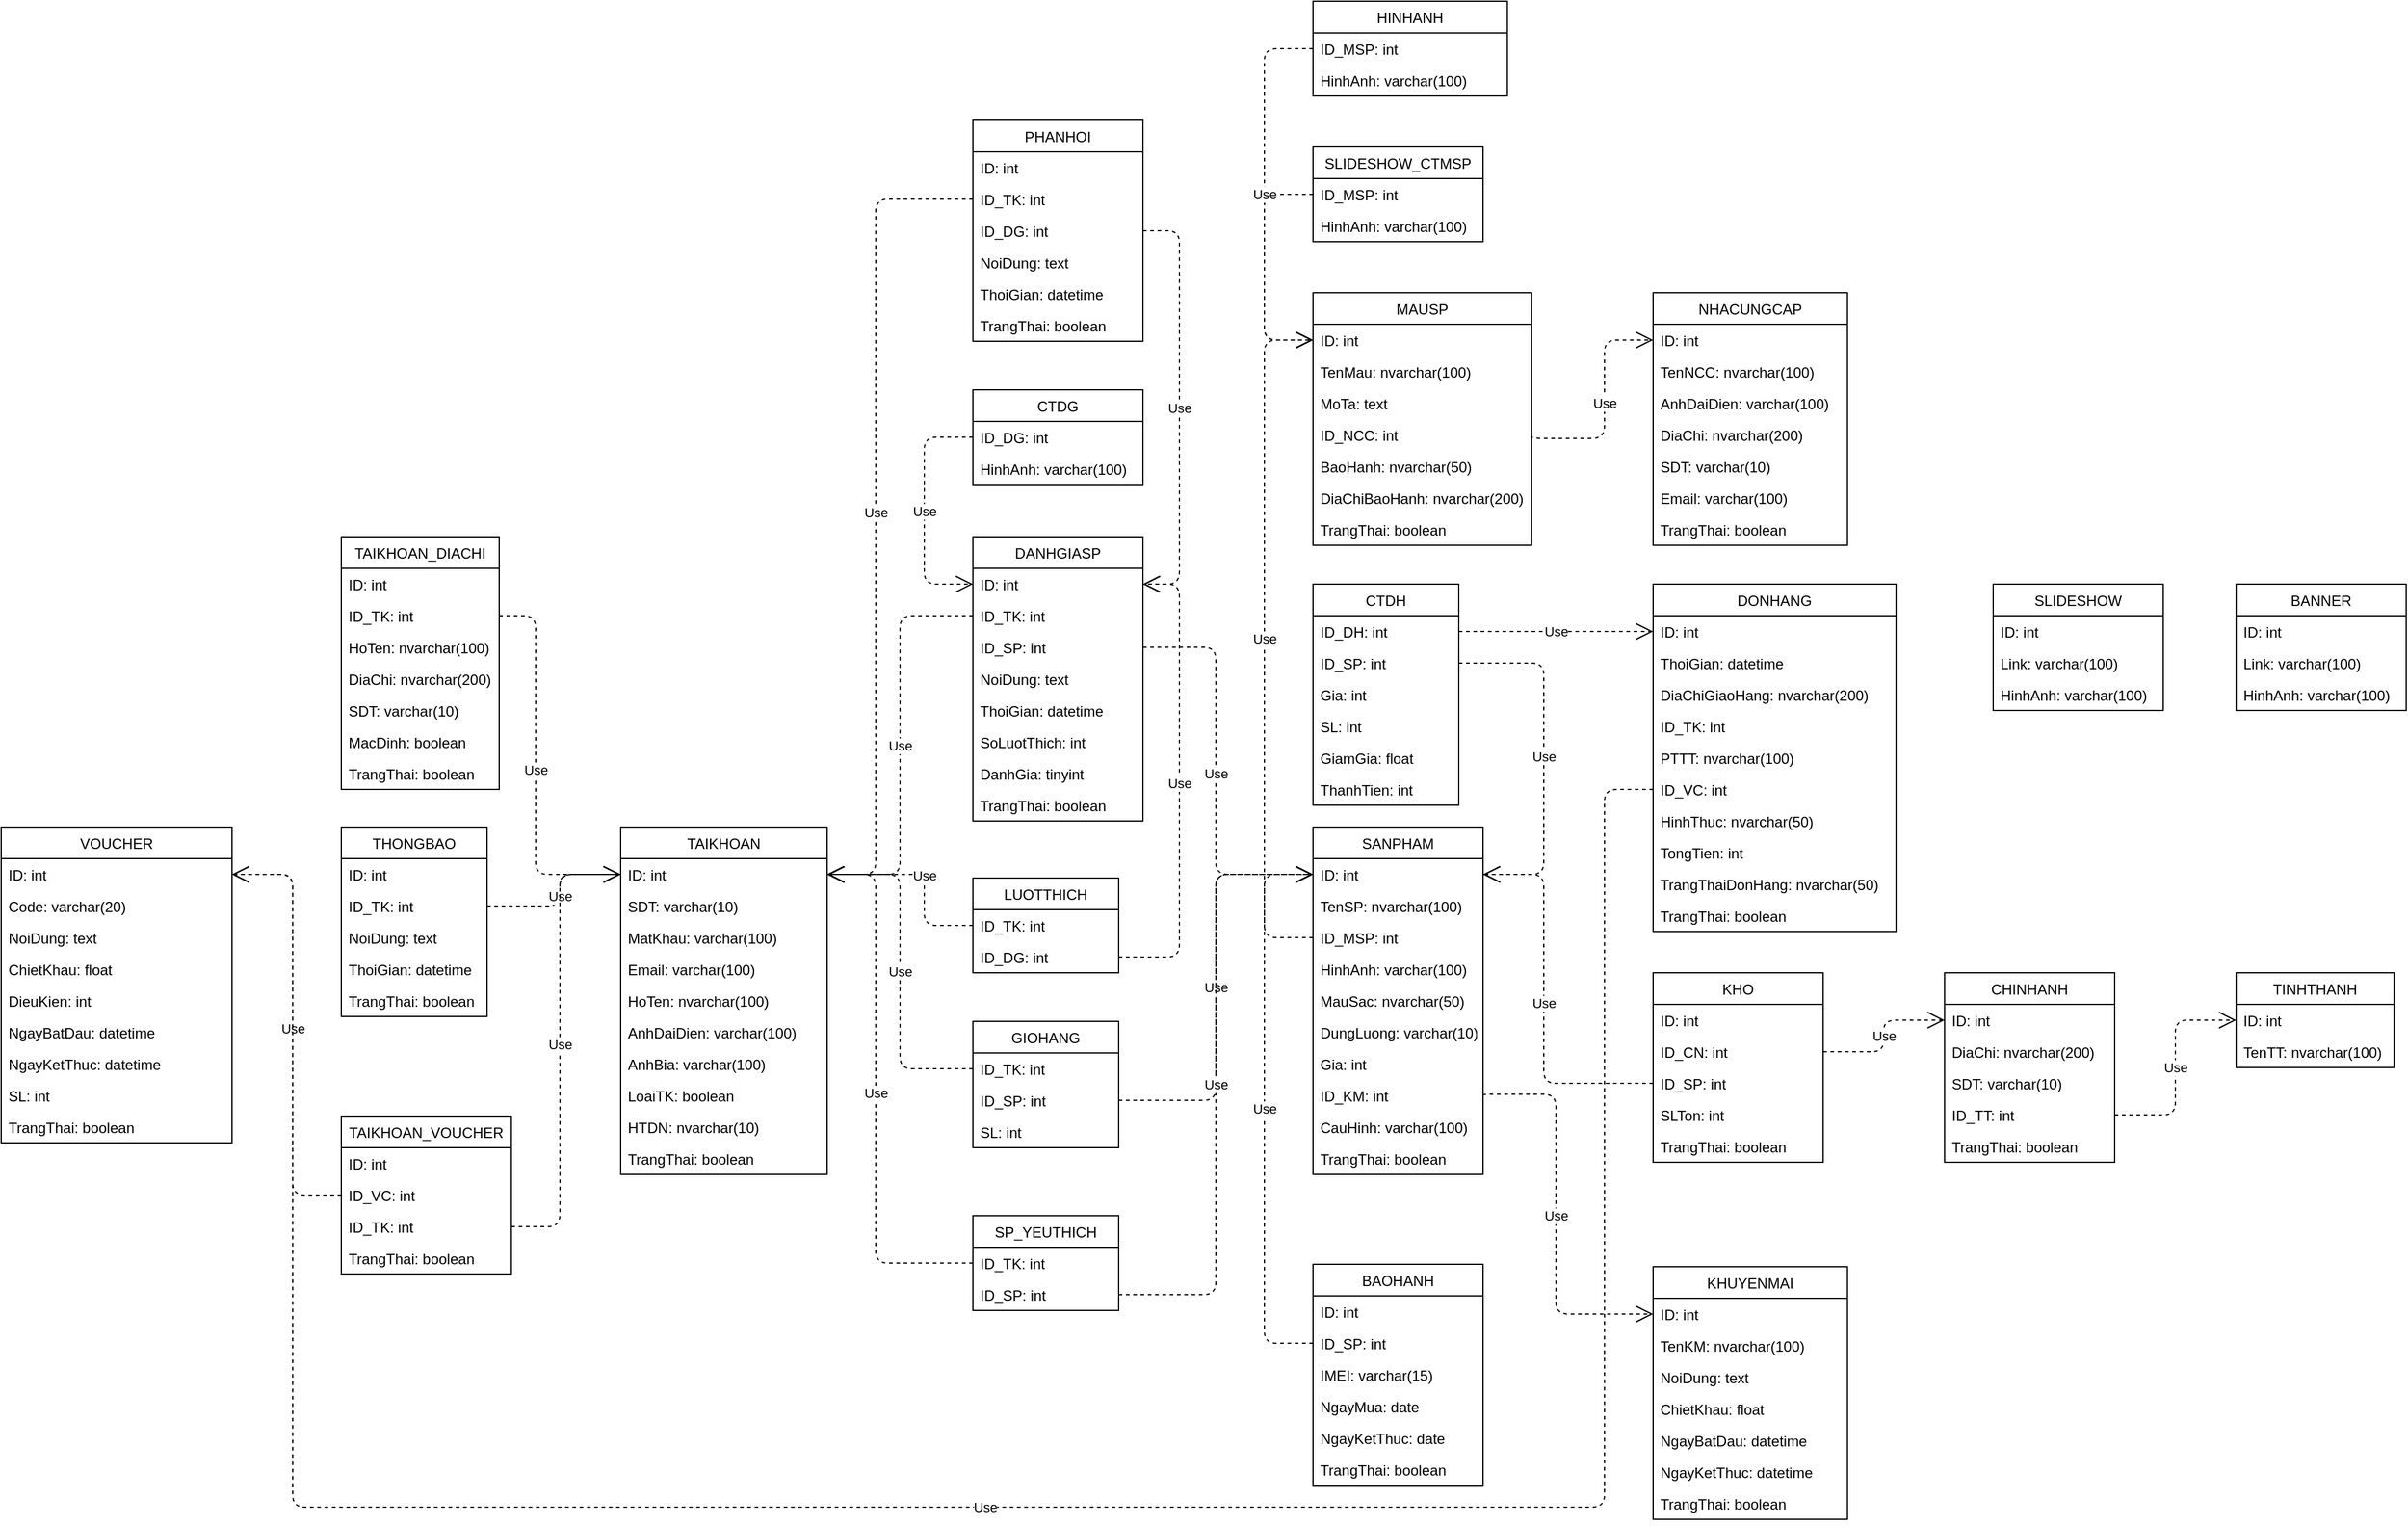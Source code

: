 <mxfile version="13.9.9" type="device"><diagram id="C5RBs43oDa-KdzZeNtuy" name="Page-1"><mxGraphModel dx="987" dy="213" grid="1" gridSize="10" guides="1" tooltips="1" connect="1" arrows="1" fold="1" page="1" pageScale="1" pageWidth="827" pageHeight="1169" math="0" shadow="0"><root><mxCell id="WIyWlLk6GJQsqaUBKTNV-0"/><mxCell id="WIyWlLk6GJQsqaUBKTNV-1" parent="WIyWlLk6GJQsqaUBKTNV-0"/><mxCell id="8Z_vOjGrLS26lPPmXZ3W-2" value="NHACUNGCAP" style="swimlane;fontStyle=0;childLayout=stackLayout;horizontal=1;startSize=26;fillColor=none;horizontalStack=0;resizeParent=1;resizeParentMax=0;resizeLast=0;collapsible=1;marginBottom=0;" parent="WIyWlLk6GJQsqaUBKTNV-1" vertex="1"><mxGeometry x="1120" y="240" width="160" height="208" as="geometry"/></mxCell><mxCell id="8Z_vOjGrLS26lPPmXZ3W-3" value="ID: int" style="text;strokeColor=none;fillColor=none;align=left;verticalAlign=top;spacingLeft=4;spacingRight=4;overflow=hidden;rotatable=0;points=[[0,0.5],[1,0.5]];portConstraint=eastwest;" parent="8Z_vOjGrLS26lPPmXZ3W-2" vertex="1"><mxGeometry y="26" width="160" height="26" as="geometry"/></mxCell><mxCell id="8Z_vOjGrLS26lPPmXZ3W-4" value="TenNCC: nvarchar(100)" style="text;strokeColor=none;fillColor=none;align=left;verticalAlign=top;spacingLeft=4;spacingRight=4;overflow=hidden;rotatable=0;points=[[0,0.5],[1,0.5]];portConstraint=eastwest;" parent="8Z_vOjGrLS26lPPmXZ3W-2" vertex="1"><mxGeometry y="52" width="160" height="26" as="geometry"/></mxCell><mxCell id="9dhOqO4RSiLsUCUddJfJ-0" value="AnhDaiDien: varchar(100)" style="text;strokeColor=none;fillColor=none;align=left;verticalAlign=top;spacingLeft=4;spacingRight=4;overflow=hidden;rotatable=0;points=[[0,0.5],[1,0.5]];portConstraint=eastwest;" parent="8Z_vOjGrLS26lPPmXZ3W-2" vertex="1"><mxGeometry y="78" width="160" height="26" as="geometry"/></mxCell><mxCell id="8Z_vOjGrLS26lPPmXZ3W-5" value="DiaChi: nvarchar(200)" style="text;strokeColor=none;fillColor=none;align=left;verticalAlign=top;spacingLeft=4;spacingRight=4;overflow=hidden;rotatable=0;points=[[0,0.5],[1,0.5]];portConstraint=eastwest;" parent="8Z_vOjGrLS26lPPmXZ3W-2" vertex="1"><mxGeometry y="104" width="160" height="26" as="geometry"/></mxCell><mxCell id="8Z_vOjGrLS26lPPmXZ3W-6" value="SDT: varchar(10)" style="text;strokeColor=none;fillColor=none;align=left;verticalAlign=top;spacingLeft=4;spacingRight=4;overflow=hidden;rotatable=0;points=[[0,0.5],[1,0.5]];portConstraint=eastwest;" parent="8Z_vOjGrLS26lPPmXZ3W-2" vertex="1"><mxGeometry y="130" width="160" height="26" as="geometry"/></mxCell><mxCell id="8Z_vOjGrLS26lPPmXZ3W-12" value="Email: varchar(100)" style="text;strokeColor=none;fillColor=none;align=left;verticalAlign=top;spacingLeft=4;spacingRight=4;overflow=hidden;rotatable=0;points=[[0,0.5],[1,0.5]];portConstraint=eastwest;" parent="8Z_vOjGrLS26lPPmXZ3W-2" vertex="1"><mxGeometry y="156" width="160" height="26" as="geometry"/></mxCell><mxCell id="8Z_vOjGrLS26lPPmXZ3W-13" value="TrangThai: boolean" style="text;strokeColor=none;fillColor=none;align=left;verticalAlign=top;spacingLeft=4;spacingRight=4;overflow=hidden;rotatable=0;points=[[0,0.5],[1,0.5]];portConstraint=eastwest;" parent="8Z_vOjGrLS26lPPmXZ3W-2" vertex="1"><mxGeometry y="182" width="160" height="26" as="geometry"/></mxCell><mxCell id="8Z_vOjGrLS26lPPmXZ3W-14" value="MAUSP" style="swimlane;fontStyle=0;childLayout=stackLayout;horizontal=1;startSize=26;fillColor=none;horizontalStack=0;resizeParent=1;resizeParentMax=0;resizeLast=0;collapsible=1;marginBottom=0;" parent="WIyWlLk6GJQsqaUBKTNV-1" vertex="1"><mxGeometry x="840" y="240" width="180" height="208" as="geometry"/></mxCell><mxCell id="8Z_vOjGrLS26lPPmXZ3W-15" value="ID: int" style="text;strokeColor=none;fillColor=none;align=left;verticalAlign=top;spacingLeft=4;spacingRight=4;overflow=hidden;rotatable=0;points=[[0,0.5],[1,0.5]];portConstraint=eastwest;" parent="8Z_vOjGrLS26lPPmXZ3W-14" vertex="1"><mxGeometry y="26" width="180" height="26" as="geometry"/></mxCell><mxCell id="8Z_vOjGrLS26lPPmXZ3W-16" value="TenMau: nvarchar(100)" style="text;strokeColor=none;fillColor=none;align=left;verticalAlign=top;spacingLeft=4;spacingRight=4;overflow=hidden;rotatable=0;points=[[0,0.5],[1,0.5]];portConstraint=eastwest;" parent="8Z_vOjGrLS26lPPmXZ3W-14" vertex="1"><mxGeometry y="52" width="180" height="26" as="geometry"/></mxCell><mxCell id="8Z_vOjGrLS26lPPmXZ3W-17" value="MoTa: text" style="text;strokeColor=none;fillColor=none;align=left;verticalAlign=top;spacingLeft=4;spacingRight=4;overflow=hidden;rotatable=0;points=[[0,0.5],[1,0.5]];portConstraint=eastwest;" parent="8Z_vOjGrLS26lPPmXZ3W-14" vertex="1"><mxGeometry y="78" width="180" height="26" as="geometry"/></mxCell><mxCell id="8Z_vOjGrLS26lPPmXZ3W-18" value="ID_NCC: int" style="text;strokeColor=none;fillColor=none;align=left;verticalAlign=top;spacingLeft=4;spacingRight=4;overflow=hidden;rotatable=0;points=[[0,0.5],[1,0.5]];portConstraint=eastwest;" parent="8Z_vOjGrLS26lPPmXZ3W-14" vertex="1"><mxGeometry y="104" width="180" height="26" as="geometry"/></mxCell><mxCell id="8Z_vOjGrLS26lPPmXZ3W-19" value="BaoHanh: nvarchar(50)" style="text;strokeColor=none;fillColor=none;align=left;verticalAlign=top;spacingLeft=4;spacingRight=4;overflow=hidden;rotatable=0;points=[[0,0.5],[1,0.5]];portConstraint=eastwest;" parent="8Z_vOjGrLS26lPPmXZ3W-14" vertex="1"><mxGeometry y="130" width="180" height="26" as="geometry"/></mxCell><mxCell id="8Z_vOjGrLS26lPPmXZ3W-20" value="DiaChiBaoHanh: nvarchar(200)" style="text;strokeColor=none;fillColor=none;align=left;verticalAlign=top;spacingLeft=4;spacingRight=4;overflow=hidden;rotatable=0;points=[[0,0.5],[1,0.5]];portConstraint=eastwest;" parent="8Z_vOjGrLS26lPPmXZ3W-14" vertex="1"><mxGeometry y="156" width="180" height="26" as="geometry"/></mxCell><mxCell id="vldQ6BAUKW_3xcg59kS0-0" value="TrangThai: boolean" style="text;strokeColor=none;fillColor=none;align=left;verticalAlign=top;spacingLeft=4;spacingRight=4;overflow=hidden;rotatable=0;points=[[0,0.5],[1,0.5]];portConstraint=eastwest;" parent="8Z_vOjGrLS26lPPmXZ3W-14" vertex="1"><mxGeometry y="182" width="180" height="26" as="geometry"/></mxCell><mxCell id="8Z_vOjGrLS26lPPmXZ3W-21" value="SANPHAM" style="swimlane;fontStyle=0;childLayout=stackLayout;horizontal=1;startSize=26;fillColor=none;horizontalStack=0;resizeParent=1;resizeParentMax=0;resizeLast=0;collapsible=1;marginBottom=0;" parent="WIyWlLk6GJQsqaUBKTNV-1" vertex="1"><mxGeometry x="840" y="680" width="140" height="286" as="geometry"/></mxCell><mxCell id="8Z_vOjGrLS26lPPmXZ3W-22" value="ID: int" style="text;strokeColor=none;fillColor=none;align=left;verticalAlign=top;spacingLeft=4;spacingRight=4;overflow=hidden;rotatable=0;points=[[0,0.5],[1,0.5]];portConstraint=eastwest;" parent="8Z_vOjGrLS26lPPmXZ3W-21" vertex="1"><mxGeometry y="26" width="140" height="26" as="geometry"/></mxCell><mxCell id="quIhb0dODbzH0DlYxzeB-0" value="TenSP: nvarchar(100)" style="text;strokeColor=none;fillColor=none;align=left;verticalAlign=top;spacingLeft=4;spacingRight=4;overflow=hidden;rotatable=0;points=[[0,0.5],[1,0.5]];portConstraint=eastwest;" parent="8Z_vOjGrLS26lPPmXZ3W-21" vertex="1"><mxGeometry y="52" width="140" height="26" as="geometry"/></mxCell><mxCell id="8Z_vOjGrLS26lPPmXZ3W-23" value="ID_MSP: int" style="text;strokeColor=none;fillColor=none;align=left;verticalAlign=top;spacingLeft=4;spacingRight=4;overflow=hidden;rotatable=0;points=[[0,0.5],[1,0.5]];portConstraint=eastwest;" parent="8Z_vOjGrLS26lPPmXZ3W-21" vertex="1"><mxGeometry y="78" width="140" height="26" as="geometry"/></mxCell><mxCell id="8Z_vOjGrLS26lPPmXZ3W-24" value="HinhAnh: varchar(100)" style="text;strokeColor=none;fillColor=none;align=left;verticalAlign=top;spacingLeft=4;spacingRight=4;overflow=hidden;rotatable=0;points=[[0,0.5],[1,0.5]];portConstraint=eastwest;" parent="8Z_vOjGrLS26lPPmXZ3W-21" vertex="1"><mxGeometry y="104" width="140" height="26" as="geometry"/></mxCell><mxCell id="8Z_vOjGrLS26lPPmXZ3W-25" value="MauSac: nvarchar(50)" style="text;strokeColor=none;fillColor=none;align=left;verticalAlign=top;spacingLeft=4;spacingRight=4;overflow=hidden;rotatable=0;points=[[0,0.5],[1,0.5]];portConstraint=eastwest;" parent="8Z_vOjGrLS26lPPmXZ3W-21" vertex="1"><mxGeometry y="130" width="140" height="26" as="geometry"/></mxCell><mxCell id="8Z_vOjGrLS26lPPmXZ3W-26" value="DungLuong: varchar(10)" style="text;strokeColor=none;fillColor=none;align=left;verticalAlign=top;spacingLeft=4;spacingRight=4;overflow=hidden;rotatable=0;points=[[0,0.5],[1,0.5]];portConstraint=eastwest;" parent="8Z_vOjGrLS26lPPmXZ3W-21" vertex="1"><mxGeometry y="156" width="140" height="26" as="geometry"/></mxCell><mxCell id="8Z_vOjGrLS26lPPmXZ3W-27" value="Gia: int" style="text;strokeColor=none;fillColor=none;align=left;verticalAlign=top;spacingLeft=4;spacingRight=4;overflow=hidden;rotatable=0;points=[[0,0.5],[1,0.5]];portConstraint=eastwest;" parent="8Z_vOjGrLS26lPPmXZ3W-21" vertex="1"><mxGeometry y="182" width="140" height="26" as="geometry"/></mxCell><mxCell id="quIhb0dODbzH0DlYxzeB-1" value="ID_KM: int" style="text;strokeColor=none;fillColor=none;align=left;verticalAlign=top;spacingLeft=4;spacingRight=4;overflow=hidden;rotatable=0;points=[[0,0.5],[1,0.5]];portConstraint=eastwest;" parent="8Z_vOjGrLS26lPPmXZ3W-21" vertex="1"><mxGeometry y="208" width="140" height="26" as="geometry"/></mxCell><mxCell id="8Z_vOjGrLS26lPPmXZ3W-30" value="CauHinh: varchar(100)" style="text;strokeColor=none;fillColor=none;align=left;verticalAlign=top;spacingLeft=4;spacingRight=4;overflow=hidden;rotatable=0;points=[[0,0.5],[1,0.5]];portConstraint=eastwest;" parent="8Z_vOjGrLS26lPPmXZ3W-21" vertex="1"><mxGeometry y="234" width="140" height="26" as="geometry"/></mxCell><mxCell id="8Z_vOjGrLS26lPPmXZ3W-31" value="TrangThai: boolean" style="text;strokeColor=none;fillColor=none;align=left;verticalAlign=top;spacingLeft=4;spacingRight=4;overflow=hidden;rotatable=0;points=[[0,0.5],[1,0.5]];portConstraint=eastwest;" parent="8Z_vOjGrLS26lPPmXZ3W-21" vertex="1"><mxGeometry y="260" width="140" height="26" as="geometry"/></mxCell><mxCell id="8Z_vOjGrLS26lPPmXZ3W-32" value="KHUYENMAI" style="swimlane;fontStyle=0;childLayout=stackLayout;horizontal=1;startSize=26;fillColor=none;horizontalStack=0;resizeParent=1;resizeParentMax=0;resizeLast=0;collapsible=1;marginBottom=0;" parent="WIyWlLk6GJQsqaUBKTNV-1" vertex="1"><mxGeometry x="1120" y="1042" width="160" height="208" as="geometry"/></mxCell><mxCell id="vldQ6BAUKW_3xcg59kS0-1" value="ID: int" style="text;strokeColor=none;fillColor=none;align=left;verticalAlign=top;spacingLeft=4;spacingRight=4;overflow=hidden;rotatable=0;points=[[0,0.5],[1,0.5]];portConstraint=eastwest;" parent="8Z_vOjGrLS26lPPmXZ3W-32" vertex="1"><mxGeometry y="26" width="160" height="26" as="geometry"/></mxCell><mxCell id="8Z_vOjGrLS26lPPmXZ3W-33" value="TenKM: nvarchar(100)" style="text;strokeColor=none;fillColor=none;align=left;verticalAlign=top;spacingLeft=4;spacingRight=4;overflow=hidden;rotatable=0;points=[[0,0.5],[1,0.5]];portConstraint=eastwest;" parent="8Z_vOjGrLS26lPPmXZ3W-32" vertex="1"><mxGeometry y="52" width="160" height="26" as="geometry"/></mxCell><mxCell id="8Z_vOjGrLS26lPPmXZ3W-34" value="NoiDung: text" style="text;strokeColor=none;fillColor=none;align=left;verticalAlign=top;spacingLeft=4;spacingRight=4;overflow=hidden;rotatable=0;points=[[0,0.5],[1,0.5]];portConstraint=eastwest;" parent="8Z_vOjGrLS26lPPmXZ3W-32" vertex="1"><mxGeometry y="78" width="160" height="26" as="geometry"/></mxCell><mxCell id="Qd5AttBjj22zfPniPCUk-1" value="ChietKhau: float" style="text;strokeColor=none;fillColor=none;align=left;verticalAlign=top;spacingLeft=4;spacingRight=4;overflow=hidden;rotatable=0;points=[[0,0.5],[1,0.5]];portConstraint=eastwest;" parent="8Z_vOjGrLS26lPPmXZ3W-32" vertex="1"><mxGeometry y="104" width="160" height="26" as="geometry"/></mxCell><mxCell id="vldQ6BAUKW_3xcg59kS0-2" value="NgayBatDau: datetime" style="text;strokeColor=none;fillColor=none;align=left;verticalAlign=top;spacingLeft=4;spacingRight=4;overflow=hidden;rotatable=0;points=[[0,0.5],[1,0.5]];portConstraint=eastwest;" parent="8Z_vOjGrLS26lPPmXZ3W-32" vertex="1"><mxGeometry y="130" width="160" height="26" as="geometry"/></mxCell><mxCell id="vldQ6BAUKW_3xcg59kS0-3" value="NgayKetThuc: datetime" style="text;strokeColor=none;fillColor=none;align=left;verticalAlign=top;spacingLeft=4;spacingRight=4;overflow=hidden;rotatable=0;points=[[0,0.5],[1,0.5]];portConstraint=eastwest;" parent="8Z_vOjGrLS26lPPmXZ3W-32" vertex="1"><mxGeometry y="156" width="160" height="26" as="geometry"/></mxCell><mxCell id="vldQ6BAUKW_3xcg59kS0-4" value="TrangThai: boolean" style="text;strokeColor=none;fillColor=none;align=left;verticalAlign=top;spacingLeft=4;spacingRight=4;overflow=hidden;rotatable=0;points=[[0,0.5],[1,0.5]];portConstraint=eastwest;" parent="8Z_vOjGrLS26lPPmXZ3W-32" vertex="1"><mxGeometry y="182" width="160" height="26" as="geometry"/></mxCell><mxCell id="8Z_vOjGrLS26lPPmXZ3W-43" value="DONHANG" style="swimlane;fontStyle=0;childLayout=stackLayout;horizontal=1;startSize=26;fillColor=none;horizontalStack=0;resizeParent=1;resizeParentMax=0;resizeLast=0;collapsible=1;marginBottom=0;" parent="WIyWlLk6GJQsqaUBKTNV-1" vertex="1"><mxGeometry x="1120" y="480" width="200" height="286" as="geometry"/></mxCell><mxCell id="8Z_vOjGrLS26lPPmXZ3W-44" value="ID: int" style="text;strokeColor=none;fillColor=none;align=left;verticalAlign=top;spacingLeft=4;spacingRight=4;overflow=hidden;rotatable=0;points=[[0,0.5],[1,0.5]];portConstraint=eastwest;" parent="8Z_vOjGrLS26lPPmXZ3W-43" vertex="1"><mxGeometry y="26" width="200" height="26" as="geometry"/></mxCell><mxCell id="8Z_vOjGrLS26lPPmXZ3W-45" value="ThoiGian: datetime" style="text;strokeColor=none;fillColor=none;align=left;verticalAlign=top;spacingLeft=4;spacingRight=4;overflow=hidden;rotatable=0;points=[[0,0.5],[1,0.5]];portConstraint=eastwest;" parent="8Z_vOjGrLS26lPPmXZ3W-43" vertex="1"><mxGeometry y="52" width="200" height="26" as="geometry"/></mxCell><mxCell id="8Z_vOjGrLS26lPPmXZ3W-46" value="DiaChiGiaoHang: nvarchar(200)" style="text;strokeColor=none;fillColor=none;align=left;verticalAlign=top;spacingLeft=4;spacingRight=4;overflow=hidden;rotatable=0;points=[[0,0.5],[1,0.5]];portConstraint=eastwest;" parent="8Z_vOjGrLS26lPPmXZ3W-43" vertex="1"><mxGeometry y="78" width="200" height="26" as="geometry"/></mxCell><mxCell id="8Z_vOjGrLS26lPPmXZ3W-47" value="ID_TK: int" style="text;strokeColor=none;fillColor=none;align=left;verticalAlign=top;spacingLeft=4;spacingRight=4;overflow=hidden;rotatable=0;points=[[0,0.5],[1,0.5]];portConstraint=eastwest;" parent="8Z_vOjGrLS26lPPmXZ3W-43" vertex="1"><mxGeometry y="104" width="200" height="26" as="geometry"/></mxCell><mxCell id="8Z_vOjGrLS26lPPmXZ3W-48" value="PTTT: nvarchar(100)" style="text;strokeColor=none;fillColor=none;align=left;verticalAlign=top;spacingLeft=4;spacingRight=4;overflow=hidden;rotatable=0;points=[[0,0.5],[1,0.5]];portConstraint=eastwest;" parent="8Z_vOjGrLS26lPPmXZ3W-43" vertex="1"><mxGeometry y="130" width="200" height="26" as="geometry"/></mxCell><mxCell id="l90uzCowzxMEM8S8ALP8-0" value="ID_VC: int" style="text;strokeColor=none;fillColor=none;align=left;verticalAlign=top;spacingLeft=4;spacingRight=4;overflow=hidden;rotatable=0;points=[[0,0.5],[1,0.5]];portConstraint=eastwest;" parent="8Z_vOjGrLS26lPPmXZ3W-43" vertex="1"><mxGeometry y="156" width="200" height="26" as="geometry"/></mxCell><mxCell id="OkirNIgTiJxuuBSSLeyr-0" value="HinhThuc: nvarchar(50)" style="text;strokeColor=none;fillColor=none;align=left;verticalAlign=top;spacingLeft=4;spacingRight=4;overflow=hidden;rotatable=0;points=[[0,0.5],[1,0.5]];portConstraint=eastwest;" parent="8Z_vOjGrLS26lPPmXZ3W-43" vertex="1"><mxGeometry y="182" width="200" height="26" as="geometry"/></mxCell><mxCell id="8Z_vOjGrLS26lPPmXZ3W-49" value="TongTien: int" style="text;strokeColor=none;fillColor=none;align=left;verticalAlign=top;spacingLeft=4;spacingRight=4;overflow=hidden;rotatable=0;points=[[0,0.5],[1,0.5]];portConstraint=eastwest;" parent="8Z_vOjGrLS26lPPmXZ3W-43" vertex="1"><mxGeometry y="208" width="200" height="26" as="geometry"/></mxCell><mxCell id="yYZTQrDPFwMVAWgdQtHf-1" value="TrangThaiDonHang: nvarchar(50)" style="text;strokeColor=none;fillColor=none;align=left;verticalAlign=top;spacingLeft=4;spacingRight=4;overflow=hidden;rotatable=0;points=[[0,0.5],[1,0.5]];portConstraint=eastwest;" parent="8Z_vOjGrLS26lPPmXZ3W-43" vertex="1"><mxGeometry y="234" width="200" height="26" as="geometry"/></mxCell><mxCell id="8Z_vOjGrLS26lPPmXZ3W-53" value="TrangThai: boolean" style="text;strokeColor=none;fillColor=none;align=left;verticalAlign=top;spacingLeft=4;spacingRight=4;overflow=hidden;rotatable=0;points=[[0,0.5],[1,0.5]];portConstraint=eastwest;" parent="8Z_vOjGrLS26lPPmXZ3W-43" vertex="1"><mxGeometry y="260" width="200" height="26" as="geometry"/></mxCell><mxCell id="8Z_vOjGrLS26lPPmXZ3W-65" value="CTDH" style="swimlane;fontStyle=0;childLayout=stackLayout;horizontal=1;startSize=26;fillColor=none;horizontalStack=0;resizeParent=1;resizeParentMax=0;resizeLast=0;collapsible=1;marginBottom=0;" parent="WIyWlLk6GJQsqaUBKTNV-1" vertex="1"><mxGeometry x="840" y="480" width="120" height="182" as="geometry"/></mxCell><mxCell id="8Z_vOjGrLS26lPPmXZ3W-66" value="ID_DH: int" style="text;strokeColor=none;fillColor=none;align=left;verticalAlign=top;spacingLeft=4;spacingRight=4;overflow=hidden;rotatable=0;points=[[0,0.5],[1,0.5]];portConstraint=eastwest;" parent="8Z_vOjGrLS26lPPmXZ3W-65" vertex="1"><mxGeometry y="26" width="120" height="26" as="geometry"/></mxCell><mxCell id="8Z_vOjGrLS26lPPmXZ3W-67" value="ID_SP: int" style="text;strokeColor=none;fillColor=none;align=left;verticalAlign=top;spacingLeft=4;spacingRight=4;overflow=hidden;rotatable=0;points=[[0,0.5],[1,0.5]];portConstraint=eastwest;" parent="8Z_vOjGrLS26lPPmXZ3W-65" vertex="1"><mxGeometry y="52" width="120" height="26" as="geometry"/></mxCell><mxCell id="8Z_vOjGrLS26lPPmXZ3W-69" value="Gia: int" style="text;strokeColor=none;fillColor=none;align=left;verticalAlign=top;spacingLeft=4;spacingRight=4;overflow=hidden;rotatable=0;points=[[0,0.5],[1,0.5]];portConstraint=eastwest;" parent="8Z_vOjGrLS26lPPmXZ3W-65" vertex="1"><mxGeometry y="78" width="120" height="26" as="geometry"/></mxCell><mxCell id="8Z_vOjGrLS26lPPmXZ3W-68" value="SL: int" style="text;strokeColor=none;fillColor=none;align=left;verticalAlign=top;spacingLeft=4;spacingRight=4;overflow=hidden;rotatable=0;points=[[0,0.5],[1,0.5]];portConstraint=eastwest;" parent="8Z_vOjGrLS26lPPmXZ3W-65" vertex="1"><mxGeometry y="104" width="120" height="26" as="geometry"/></mxCell><mxCell id="Qd5AttBjj22zfPniPCUk-0" value="GiamGia: float" style="text;strokeColor=none;fillColor=none;align=left;verticalAlign=top;spacingLeft=4;spacingRight=4;overflow=hidden;rotatable=0;points=[[0,0.5],[1,0.5]];portConstraint=eastwest;" parent="8Z_vOjGrLS26lPPmXZ3W-65" vertex="1"><mxGeometry y="130" width="120" height="26" as="geometry"/></mxCell><mxCell id="8Z_vOjGrLS26lPPmXZ3W-71" value="ThanhTien: int" style="text;strokeColor=none;fillColor=none;align=left;verticalAlign=top;spacingLeft=4;spacingRight=4;overflow=hidden;rotatable=0;points=[[0,0.5],[1,0.5]];portConstraint=eastwest;" parent="8Z_vOjGrLS26lPPmXZ3W-65" vertex="1"><mxGeometry y="156" width="120" height="26" as="geometry"/></mxCell><mxCell id="8Z_vOjGrLS26lPPmXZ3W-76" value="TAIKHOAN" style="swimlane;fontStyle=0;childLayout=stackLayout;horizontal=1;startSize=26;fillColor=none;horizontalStack=0;resizeParent=1;resizeParentMax=0;resizeLast=0;collapsible=1;marginBottom=0;" parent="WIyWlLk6GJQsqaUBKTNV-1" vertex="1"><mxGeometry x="270" y="680" width="170" height="286" as="geometry"/></mxCell><mxCell id="8Z_vOjGrLS26lPPmXZ3W-82" value="ID: int" style="text;strokeColor=none;fillColor=none;align=left;verticalAlign=top;spacingLeft=4;spacingRight=4;overflow=hidden;rotatable=0;points=[[0,0.5],[1,0.5]];portConstraint=eastwest;" parent="8Z_vOjGrLS26lPPmXZ3W-76" vertex="1"><mxGeometry y="26" width="170" height="26" as="geometry"/></mxCell><mxCell id="8Z_vOjGrLS26lPPmXZ3W-77" value="SDT: varchar(10)" style="text;strokeColor=none;fillColor=none;align=left;verticalAlign=top;spacingLeft=4;spacingRight=4;overflow=hidden;rotatable=0;points=[[0,0.5],[1,0.5]];portConstraint=eastwest;" parent="8Z_vOjGrLS26lPPmXZ3W-76" vertex="1"><mxGeometry y="52" width="170" height="26" as="geometry"/></mxCell><mxCell id="8Z_vOjGrLS26lPPmXZ3W-80" value="MatKhau: varchar(100)" style="text;strokeColor=none;fillColor=none;align=left;verticalAlign=top;spacingLeft=4;spacingRight=4;overflow=hidden;rotatable=0;points=[[0,0.5],[1,0.5]];portConstraint=eastwest;" parent="8Z_vOjGrLS26lPPmXZ3W-76" vertex="1"><mxGeometry y="78" width="170" height="26" as="geometry"/></mxCell><mxCell id="uJfjtiJi-Jm3XUOLNNET-0" value="Email: varchar(100)" style="text;strokeColor=none;fillColor=none;align=left;verticalAlign=top;spacingLeft=4;spacingRight=4;overflow=hidden;rotatable=0;points=[[0,0.5],[1,0.5]];portConstraint=eastwest;" parent="8Z_vOjGrLS26lPPmXZ3W-76" vertex="1"><mxGeometry y="104" width="170" height="26" as="geometry"/></mxCell><mxCell id="8Z_vOjGrLS26lPPmXZ3W-78" value="HoTen: nvarchar(100)" style="text;strokeColor=none;fillColor=none;align=left;verticalAlign=top;spacingLeft=4;spacingRight=4;overflow=hidden;rotatable=0;points=[[0,0.5],[1,0.5]];portConstraint=eastwest;" parent="8Z_vOjGrLS26lPPmXZ3W-76" vertex="1"><mxGeometry y="130" width="170" height="26" as="geometry"/></mxCell><mxCell id="8Z_vOjGrLS26lPPmXZ3W-81" value="AnhDaiDien: varchar(100)" style="text;strokeColor=none;fillColor=none;align=left;verticalAlign=top;spacingLeft=4;spacingRight=4;overflow=hidden;rotatable=0;points=[[0,0.5],[1,0.5]];portConstraint=eastwest;" parent="8Z_vOjGrLS26lPPmXZ3W-76" vertex="1"><mxGeometry y="156" width="170" height="26" as="geometry"/></mxCell><mxCell id="rse5Dx3vYuSTh2pCwWWo-11" value="AnhBia: varchar(100)" style="text;strokeColor=none;fillColor=none;align=left;verticalAlign=top;spacingLeft=4;spacingRight=4;overflow=hidden;rotatable=0;points=[[0,0.5],[1,0.5]];portConstraint=eastwest;" parent="8Z_vOjGrLS26lPPmXZ3W-76" vertex="1"><mxGeometry y="182" width="170" height="26" as="geometry"/></mxCell><mxCell id="8Z_vOjGrLS26lPPmXZ3W-84" value="LoaiTK: boolean" style="text;strokeColor=none;fillColor=none;align=left;verticalAlign=top;spacingLeft=4;spacingRight=4;overflow=hidden;rotatable=0;points=[[0,0.5],[1,0.5]];portConstraint=eastwest;" parent="8Z_vOjGrLS26lPPmXZ3W-76" vertex="1"><mxGeometry y="208" width="170" height="26" as="geometry"/></mxCell><mxCell id="Qd5AttBjj22zfPniPCUk-5" value="HTDN: nvarchar(10)" style="text;strokeColor=none;fillColor=none;align=left;verticalAlign=top;spacingLeft=4;spacingRight=4;overflow=hidden;rotatable=0;points=[[0,0.5],[1,0.5]];portConstraint=eastwest;" parent="8Z_vOjGrLS26lPPmXZ3W-76" vertex="1"><mxGeometry y="234" width="170" height="26" as="geometry"/></mxCell><mxCell id="8Z_vOjGrLS26lPPmXZ3W-86" value="TrangThai: boolean" style="text;strokeColor=none;fillColor=none;align=left;verticalAlign=top;spacingLeft=4;spacingRight=4;overflow=hidden;rotatable=0;points=[[0,0.5],[1,0.5]];portConstraint=eastwest;" parent="8Z_vOjGrLS26lPPmXZ3W-76" vertex="1"><mxGeometry y="260" width="170" height="26" as="geometry"/></mxCell><mxCell id="8Z_vOjGrLS26lPPmXZ3W-87" value="DANHGIASP" style="swimlane;fontStyle=0;childLayout=stackLayout;horizontal=1;startSize=26;fillColor=none;horizontalStack=0;resizeParent=1;resizeParentMax=0;resizeLast=0;collapsible=1;marginBottom=0;" parent="WIyWlLk6GJQsqaUBKTNV-1" vertex="1"><mxGeometry x="560" y="441" width="140" height="234" as="geometry"/></mxCell><mxCell id="vldQ6BAUKW_3xcg59kS0-5" value="ID: int" style="text;strokeColor=none;fillColor=none;align=left;verticalAlign=top;spacingLeft=4;spacingRight=4;overflow=hidden;rotatable=0;points=[[0,0.5],[1,0.5]];portConstraint=eastwest;" parent="8Z_vOjGrLS26lPPmXZ3W-87" vertex="1"><mxGeometry y="26" width="140" height="26" as="geometry"/></mxCell><mxCell id="8Z_vOjGrLS26lPPmXZ3W-88" value="ID_TK: int" style="text;strokeColor=none;fillColor=none;align=left;verticalAlign=top;spacingLeft=4;spacingRight=4;overflow=hidden;rotatable=0;points=[[0,0.5],[1,0.5]];portConstraint=eastwest;" parent="8Z_vOjGrLS26lPPmXZ3W-87" vertex="1"><mxGeometry y="52" width="140" height="26" as="geometry"/></mxCell><mxCell id="8Z_vOjGrLS26lPPmXZ3W-89" value="ID_SP: int" style="text;strokeColor=none;fillColor=none;align=left;verticalAlign=top;spacingLeft=4;spacingRight=4;overflow=hidden;rotatable=0;points=[[0,0.5],[1,0.5]];portConstraint=eastwest;" parent="8Z_vOjGrLS26lPPmXZ3W-87" vertex="1"><mxGeometry y="78" width="140" height="26" as="geometry"/></mxCell><mxCell id="8Z_vOjGrLS26lPPmXZ3W-90" value="NoiDung: text" style="text;strokeColor=none;fillColor=none;align=left;verticalAlign=top;spacingLeft=4;spacingRight=4;overflow=hidden;rotatable=0;points=[[0,0.5],[1,0.5]];portConstraint=eastwest;" parent="8Z_vOjGrLS26lPPmXZ3W-87" vertex="1"><mxGeometry y="104" width="140" height="26" as="geometry"/></mxCell><mxCell id="8Z_vOjGrLS26lPPmXZ3W-91" value="ThoiGian: datetime" style="text;strokeColor=none;fillColor=none;align=left;verticalAlign=top;spacingLeft=4;spacingRight=4;overflow=hidden;rotatable=0;points=[[0,0.5],[1,0.5]];portConstraint=eastwest;" parent="8Z_vOjGrLS26lPPmXZ3W-87" vertex="1"><mxGeometry y="130" width="140" height="26" as="geometry"/></mxCell><mxCell id="rse5Dx3vYuSTh2pCwWWo-0" value="SoLuotThich: int" style="text;strokeColor=none;fillColor=none;align=left;verticalAlign=top;spacingLeft=4;spacingRight=4;overflow=hidden;rotatable=0;points=[[0,0.5],[1,0.5]];portConstraint=eastwest;" parent="8Z_vOjGrLS26lPPmXZ3W-87" vertex="1"><mxGeometry y="156" width="140" height="26" as="geometry"/></mxCell><mxCell id="_iEm-BG6P6Baz625HQr2-0" value="DanhGia: tinyint" style="text;strokeColor=none;fillColor=none;align=left;verticalAlign=top;spacingLeft=4;spacingRight=4;overflow=hidden;rotatable=0;points=[[0,0.5],[1,0.5]];portConstraint=eastwest;" parent="8Z_vOjGrLS26lPPmXZ3W-87" vertex="1"><mxGeometry y="182" width="140" height="26" as="geometry"/></mxCell><mxCell id="8Z_vOjGrLS26lPPmXZ3W-97" value="TrangThai: boolean" style="text;strokeColor=none;fillColor=none;align=left;verticalAlign=top;spacingLeft=4;spacingRight=4;overflow=hidden;rotatable=0;points=[[0,0.5],[1,0.5]];portConstraint=eastwest;" parent="8Z_vOjGrLS26lPPmXZ3W-87" vertex="1"><mxGeometry y="208" width="140" height="26" as="geometry"/></mxCell><mxCell id="8Z_vOjGrLS26lPPmXZ3W-109" value="SLIDESHOW" style="swimlane;fontStyle=0;childLayout=stackLayout;horizontal=1;startSize=26;fillColor=none;horizontalStack=0;resizeParent=1;resizeParentMax=0;resizeLast=0;collapsible=1;marginBottom=0;" parent="WIyWlLk6GJQsqaUBKTNV-1" vertex="1"><mxGeometry x="1400" y="480" width="140" height="104" as="geometry"/></mxCell><mxCell id="8Z_vOjGrLS26lPPmXZ3W-110" value="ID: int" style="text;strokeColor=none;fillColor=none;align=left;verticalAlign=top;spacingLeft=4;spacingRight=4;overflow=hidden;rotatable=0;points=[[0,0.5],[1,0.5]];portConstraint=eastwest;" parent="8Z_vOjGrLS26lPPmXZ3W-109" vertex="1"><mxGeometry y="26" width="140" height="26" as="geometry"/></mxCell><mxCell id="8Z_vOjGrLS26lPPmXZ3W-111" value="Link: varchar(100)" style="text;strokeColor=none;fillColor=none;align=left;verticalAlign=top;spacingLeft=4;spacingRight=4;overflow=hidden;rotatable=0;points=[[0,0.5],[1,0.5]];portConstraint=eastwest;" parent="8Z_vOjGrLS26lPPmXZ3W-109" vertex="1"><mxGeometry y="52" width="140" height="26" as="geometry"/></mxCell><mxCell id="8Z_vOjGrLS26lPPmXZ3W-112" value="HinhAnh: varchar(100)" style="text;strokeColor=none;fillColor=none;align=left;verticalAlign=top;spacingLeft=4;spacingRight=4;overflow=hidden;rotatable=0;points=[[0,0.5],[1,0.5]];portConstraint=eastwest;" parent="8Z_vOjGrLS26lPPmXZ3W-109" vertex="1"><mxGeometry y="78" width="140" height="26" as="geometry"/></mxCell><mxCell id="8Z_vOjGrLS26lPPmXZ3W-120" value="Use" style="endArrow=open;endSize=12;dashed=1;html=1;entryX=0;entryY=0.5;entryDx=0;entryDy=0;exitX=0;exitY=0.5;exitDx=0;exitDy=0;edgeStyle=orthogonalEdgeStyle;" parent="WIyWlLk6GJQsqaUBKTNV-1" source="8Z_vOjGrLS26lPPmXZ3W-23" target="8Z_vOjGrLS26lPPmXZ3W-15" edge="1"><mxGeometry width="160" relative="1" as="geometry"><mxPoint x="380" y="570" as="sourcePoint"/><mxPoint x="540" y="570" as="targetPoint"/><Array as="points"><mxPoint x="800" y="771"/><mxPoint x="800" y="279"/></Array></mxGeometry></mxCell><mxCell id="8Z_vOjGrLS26lPPmXZ3W-122" value="Use" style="endArrow=open;endSize=12;dashed=1;html=1;entryX=0;entryY=0.5;entryDx=0;entryDy=0;edgeStyle=orthogonalEdgeStyle;exitX=1;exitY=0.5;exitDx=0;exitDy=0;" parent="WIyWlLk6GJQsqaUBKTNV-1" source="8Z_vOjGrLS26lPPmXZ3W-18" target="8Z_vOjGrLS26lPPmXZ3W-3" edge="1"><mxGeometry width="160" relative="1" as="geometry"><mxPoint x="1070" y="380" as="sourcePoint"/><mxPoint x="590" y="355" as="targetPoint"/><Array as="points"><mxPoint x="1020" y="360"/><mxPoint x="1080" y="360"/><mxPoint x="1080" y="279"/></Array></mxGeometry></mxCell><mxCell id="8Z_vOjGrLS26lPPmXZ3W-133" value="Use" style="endArrow=open;endSize=12;dashed=1;html=1;entryX=1;entryY=0.5;entryDx=0;entryDy=0;exitX=0;exitY=0.5;exitDx=0;exitDy=0;edgeStyle=orthogonalEdgeStyle;" parent="WIyWlLk6GJQsqaUBKTNV-1" source="8Z_vOjGrLS26lPPmXZ3W-88" target="8Z_vOjGrLS26lPPmXZ3W-82" edge="1"><mxGeometry width="160" relative="1" as="geometry"><mxPoint x="490" y="928.0" as="sourcePoint"/><mxPoint x="390" y="766" as="targetPoint"/><Array as="points"><mxPoint x="500" y="506"/><mxPoint x="500" y="719"/></Array></mxGeometry></mxCell><mxCell id="8Z_vOjGrLS26lPPmXZ3W-134" value="Use" style="endArrow=open;endSize=12;dashed=1;html=1;entryX=0;entryY=0.5;entryDx=0;entryDy=0;edgeStyle=orthogonalEdgeStyle;exitX=1;exitY=0.5;exitDx=0;exitDy=0;" parent="WIyWlLk6GJQsqaUBKTNV-1" source="8Z_vOjGrLS26lPPmXZ3W-89" target="8Z_vOjGrLS26lPPmXZ3W-22" edge="1"><mxGeometry width="160" relative="1" as="geometry"><mxPoint x="720" y="607" as="sourcePoint"/><mxPoint x="600" y="618" as="targetPoint"/><Array as="points"><mxPoint x="760" y="532"/><mxPoint x="760" y="719"/></Array></mxGeometry></mxCell><mxCell id="vldQ6BAUKW_3xcg59kS0-17" value="Use" style="endArrow=open;endSize=12;dashed=1;html=1;edgeStyle=orthogonalEdgeStyle;entryX=0;entryY=0.5;entryDx=0;entryDy=0;exitX=1;exitY=0.5;exitDx=0;exitDy=0;" parent="WIyWlLk6GJQsqaUBKTNV-1" source="quIhb0dODbzH0DlYxzeB-1" target="vldQ6BAUKW_3xcg59kS0-1" edge="1"><mxGeometry width="160" relative="1" as="geometry"><mxPoint x="620" y="840" as="sourcePoint"/><mxPoint x="559.94" y="915" as="targetPoint"/><Array as="points"><mxPoint x="980" y="900"/><mxPoint x="1040" y="900"/><mxPoint x="1040" y="1081"/></Array></mxGeometry></mxCell><mxCell id="08YLhDH_QSElFJn99n-x-0" value="BAOHANH" style="swimlane;fontStyle=0;childLayout=stackLayout;horizontal=1;startSize=26;fillColor=none;horizontalStack=0;resizeParent=1;resizeParentMax=0;resizeLast=0;collapsible=1;marginBottom=0;" parent="WIyWlLk6GJQsqaUBKTNV-1" vertex="1"><mxGeometry x="840" y="1040" width="140" height="182" as="geometry"/></mxCell><mxCell id="PLG8oFJa7jdi8k6Tpn3n-0" value="ID: int" style="text;strokeColor=none;fillColor=none;align=left;verticalAlign=top;spacingLeft=4;spacingRight=4;overflow=hidden;rotatable=0;points=[[0,0.5],[1,0.5]];portConstraint=eastwest;" parent="08YLhDH_QSElFJn99n-x-0" vertex="1"><mxGeometry y="26" width="140" height="26" as="geometry"/></mxCell><mxCell id="08YLhDH_QSElFJn99n-x-2" value="ID_SP: int" style="text;strokeColor=none;fillColor=none;align=left;verticalAlign=top;spacingLeft=4;spacingRight=4;overflow=hidden;rotatable=0;points=[[0,0.5],[1,0.5]];portConstraint=eastwest;" parent="08YLhDH_QSElFJn99n-x-0" vertex="1"><mxGeometry y="52" width="140" height="26" as="geometry"/></mxCell><mxCell id="PLG8oFJa7jdi8k6Tpn3n-1" value="IMEI: varchar(15)" style="text;strokeColor=none;fillColor=none;align=left;verticalAlign=top;spacingLeft=4;spacingRight=4;overflow=hidden;rotatable=0;points=[[0,0.5],[1,0.5]];portConstraint=eastwest;" parent="08YLhDH_QSElFJn99n-x-0" vertex="1"><mxGeometry y="78" width="140" height="26" as="geometry"/></mxCell><mxCell id="08YLhDH_QSElFJn99n-x-3" value="NgayMua: date" style="text;strokeColor=none;fillColor=none;align=left;verticalAlign=top;spacingLeft=4;spacingRight=4;overflow=hidden;rotatable=0;points=[[0,0.5],[1,0.5]];portConstraint=eastwest;" parent="08YLhDH_QSElFJn99n-x-0" vertex="1"><mxGeometry y="104" width="140" height="26" as="geometry"/></mxCell><mxCell id="08YLhDH_QSElFJn99n-x-5" value="NgayKetThuc: date" style="text;strokeColor=none;fillColor=none;align=left;verticalAlign=top;spacingLeft=4;spacingRight=4;overflow=hidden;rotatable=0;points=[[0,0.5],[1,0.5]];portConstraint=eastwest;" parent="08YLhDH_QSElFJn99n-x-0" vertex="1"><mxGeometry y="130" width="140" height="26" as="geometry"/></mxCell><mxCell id="08YLhDH_QSElFJn99n-x-6" value="TrangThai: boolean" style="text;strokeColor=none;fillColor=none;align=left;verticalAlign=top;spacingLeft=4;spacingRight=4;overflow=hidden;rotatable=0;points=[[0,0.5],[1,0.5]];portConstraint=eastwest;" parent="08YLhDH_QSElFJn99n-x-0" vertex="1"><mxGeometry y="156" width="140" height="26" as="geometry"/></mxCell><mxCell id="rse5Dx3vYuSTh2pCwWWo-1" value="LUOTTHICH" style="swimlane;fontStyle=0;childLayout=stackLayout;horizontal=1;startSize=26;fillColor=none;horizontalStack=0;resizeParent=1;resizeParentMax=0;resizeLast=0;collapsible=1;marginBottom=0;" parent="WIyWlLk6GJQsqaUBKTNV-1" vertex="1"><mxGeometry x="560" y="722" width="120" height="78" as="geometry"/></mxCell><mxCell id="rse5Dx3vYuSTh2pCwWWo-3" value="ID_TK: int" style="text;strokeColor=none;fillColor=none;align=left;verticalAlign=top;spacingLeft=4;spacingRight=4;overflow=hidden;rotatable=0;points=[[0,0.5],[1,0.5]];portConstraint=eastwest;" parent="rse5Dx3vYuSTh2pCwWWo-1" vertex="1"><mxGeometry y="26" width="120" height="26" as="geometry"/></mxCell><mxCell id="rse5Dx3vYuSTh2pCwWWo-4" value="ID_DG: int" style="text;strokeColor=none;fillColor=none;align=left;verticalAlign=top;spacingLeft=4;spacingRight=4;overflow=hidden;rotatable=0;points=[[0,0.5],[1,0.5]];portConstraint=eastwest;" parent="rse5Dx3vYuSTh2pCwWWo-1" vertex="1"><mxGeometry y="52" width="120" height="26" as="geometry"/></mxCell><mxCell id="yf2TkNkSTyt_WnkULfZc-0" value="TINHTHANH" style="swimlane;fontStyle=0;childLayout=stackLayout;horizontal=1;startSize=26;fillColor=none;horizontalStack=0;resizeParent=1;resizeParentMax=0;resizeLast=0;collapsible=1;marginBottom=0;" parent="WIyWlLk6GJQsqaUBKTNV-1" vertex="1"><mxGeometry x="1600" y="800" width="130" height="78" as="geometry"/></mxCell><mxCell id="yf2TkNkSTyt_WnkULfZc-1" value="ID: int" style="text;strokeColor=none;fillColor=none;align=left;verticalAlign=top;spacingLeft=4;spacingRight=4;overflow=hidden;rotatable=0;points=[[0,0.5],[1,0.5]];portConstraint=eastwest;" parent="yf2TkNkSTyt_WnkULfZc-0" vertex="1"><mxGeometry y="26" width="130" height="26" as="geometry"/></mxCell><mxCell id="yf2TkNkSTyt_WnkULfZc-2" value="TenTT: nvarchar(100)" style="text;strokeColor=none;fillColor=none;align=left;verticalAlign=top;spacingLeft=4;spacingRight=4;overflow=hidden;rotatable=0;points=[[0,0.5],[1,0.5]];portConstraint=eastwest;" parent="yf2TkNkSTyt_WnkULfZc-0" vertex="1"><mxGeometry y="52" width="130" height="26" as="geometry"/></mxCell><mxCell id="yf2TkNkSTyt_WnkULfZc-6" value="CHINHANH" style="swimlane;fontStyle=0;childLayout=stackLayout;horizontal=1;startSize=26;fillColor=none;horizontalStack=0;resizeParent=1;resizeParentMax=0;resizeLast=0;collapsible=1;marginBottom=0;" parent="WIyWlLk6GJQsqaUBKTNV-1" vertex="1"><mxGeometry x="1360" y="800" width="140" height="156" as="geometry"/></mxCell><mxCell id="yf2TkNkSTyt_WnkULfZc-7" value="ID: int" style="text;strokeColor=none;fillColor=none;align=left;verticalAlign=top;spacingLeft=4;spacingRight=4;overflow=hidden;rotatable=0;points=[[0,0.5],[1,0.5]];portConstraint=eastwest;" parent="yf2TkNkSTyt_WnkULfZc-6" vertex="1"><mxGeometry y="26" width="140" height="26" as="geometry"/></mxCell><mxCell id="yf2TkNkSTyt_WnkULfZc-8" value="DiaChi: nvarchar(200)" style="text;strokeColor=none;fillColor=none;align=left;verticalAlign=top;spacingLeft=4;spacingRight=4;overflow=hidden;rotatable=0;points=[[0,0.5],[1,0.5]];portConstraint=eastwest;" parent="yf2TkNkSTyt_WnkULfZc-6" vertex="1"><mxGeometry y="52" width="140" height="26" as="geometry"/></mxCell><mxCell id="yf2TkNkSTyt_WnkULfZc-9" value="SDT: varchar(10)" style="text;strokeColor=none;fillColor=none;align=left;verticalAlign=top;spacingLeft=4;spacingRight=4;overflow=hidden;rotatable=0;points=[[0,0.5],[1,0.5]];portConstraint=eastwest;" parent="yf2TkNkSTyt_WnkULfZc-6" vertex="1"><mxGeometry y="78" width="140" height="26" as="geometry"/></mxCell><mxCell id="yf2TkNkSTyt_WnkULfZc-10" value="ID_TT: int" style="text;strokeColor=none;fillColor=none;align=left;verticalAlign=top;spacingLeft=4;spacingRight=4;overflow=hidden;rotatable=0;points=[[0,0.5],[1,0.5]];portConstraint=eastwest;" parent="yf2TkNkSTyt_WnkULfZc-6" vertex="1"><mxGeometry y="104" width="140" height="26" as="geometry"/></mxCell><mxCell id="yf2TkNkSTyt_WnkULfZc-20" value="TrangThai: boolean" style="text;strokeColor=none;fillColor=none;align=left;verticalAlign=top;spacingLeft=4;spacingRight=4;overflow=hidden;rotatable=0;points=[[0,0.5],[1,0.5]];portConstraint=eastwest;" parent="yf2TkNkSTyt_WnkULfZc-6" vertex="1"><mxGeometry y="130" width="140" height="26" as="geometry"/></mxCell><mxCell id="yf2TkNkSTyt_WnkULfZc-11" value="Use" style="endArrow=open;endSize=12;dashed=1;html=1;entryX=0;entryY=0.5;entryDx=0;entryDy=0;exitX=1;exitY=0.5;exitDx=0;exitDy=0;edgeStyle=orthogonalEdgeStyle;" parent="WIyWlLk6GJQsqaUBKTNV-1" source="yf2TkNkSTyt_WnkULfZc-10" target="yf2TkNkSTyt_WnkULfZc-1" edge="1"><mxGeometry width="160" relative="1" as="geometry"><mxPoint x="1660" y="806" as="sourcePoint"/><mxPoint x="1520" y="760" as="targetPoint"/><Array as="points"><mxPoint x="1550" y="917"/><mxPoint x="1550" y="839"/></Array></mxGeometry></mxCell><mxCell id="yf2TkNkSTyt_WnkULfZc-13" value="KHO" style="swimlane;fontStyle=0;childLayout=stackLayout;horizontal=1;startSize=26;fillColor=none;horizontalStack=0;resizeParent=1;resizeParentMax=0;resizeLast=0;collapsible=1;marginBottom=0;" parent="WIyWlLk6GJQsqaUBKTNV-1" vertex="1"><mxGeometry x="1120" y="800" width="140" height="156" as="geometry"/></mxCell><mxCell id="yf2TkNkSTyt_WnkULfZc-18" value="ID: int" style="text;strokeColor=none;fillColor=none;align=left;verticalAlign=top;spacingLeft=4;spacingRight=4;overflow=hidden;rotatable=0;points=[[0,0.5],[1,0.5]];portConstraint=eastwest;" parent="yf2TkNkSTyt_WnkULfZc-13" vertex="1"><mxGeometry y="26" width="140" height="26" as="geometry"/></mxCell><mxCell id="yf2TkNkSTyt_WnkULfZc-14" value="ID_CN: int" style="text;strokeColor=none;fillColor=none;align=left;verticalAlign=top;spacingLeft=4;spacingRight=4;overflow=hidden;rotatable=0;points=[[0,0.5],[1,0.5]];portConstraint=eastwest;" parent="yf2TkNkSTyt_WnkULfZc-13" vertex="1"><mxGeometry y="52" width="140" height="26" as="geometry"/></mxCell><mxCell id="yf2TkNkSTyt_WnkULfZc-15" value="ID_SP: int" style="text;strokeColor=none;fillColor=none;align=left;verticalAlign=top;spacingLeft=4;spacingRight=4;overflow=hidden;rotatable=0;points=[[0,0.5],[1,0.5]];portConstraint=eastwest;" parent="yf2TkNkSTyt_WnkULfZc-13" vertex="1"><mxGeometry y="78" width="140" height="26" as="geometry"/></mxCell><mxCell id="yf2TkNkSTyt_WnkULfZc-16" value="SLTon: int" style="text;strokeColor=none;fillColor=none;align=left;verticalAlign=top;spacingLeft=4;spacingRight=4;overflow=hidden;rotatable=0;points=[[0,0.5],[1,0.5]];portConstraint=eastwest;" parent="yf2TkNkSTyt_WnkULfZc-13" vertex="1"><mxGeometry y="104" width="140" height="26" as="geometry"/></mxCell><mxCell id="yf2TkNkSTyt_WnkULfZc-19" value="TrangThai: boolean" style="text;strokeColor=none;fillColor=none;align=left;verticalAlign=top;spacingLeft=4;spacingRight=4;overflow=hidden;rotatable=0;points=[[0,0.5],[1,0.5]];portConstraint=eastwest;" parent="yf2TkNkSTyt_WnkULfZc-13" vertex="1"><mxGeometry y="130" width="140" height="26" as="geometry"/></mxCell><mxCell id="yf2TkNkSTyt_WnkULfZc-21" value="Use" style="endArrow=open;endSize=12;dashed=1;html=1;entryX=1;entryY=0.5;entryDx=0;entryDy=0;exitX=0;exitY=0.5;exitDx=0;exitDy=0;edgeStyle=orthogonalEdgeStyle;" parent="WIyWlLk6GJQsqaUBKTNV-1" source="yf2TkNkSTyt_WnkULfZc-15" target="8Z_vOjGrLS26lPPmXZ3W-22" edge="1"><mxGeometry width="160" relative="1" as="geometry"><mxPoint x="1100" y="1106" as="sourcePoint"/><mxPoint x="960" y="1080" as="targetPoint"/><Array as="points"><mxPoint x="1030" y="891"/><mxPoint x="1030" y="719"/></Array></mxGeometry></mxCell><mxCell id="yf2TkNkSTyt_WnkULfZc-22" value="Use" style="endArrow=open;endSize=12;dashed=1;html=1;entryX=0;entryY=0.5;entryDx=0;entryDy=0;exitX=1;exitY=0.5;exitDx=0;exitDy=0;edgeStyle=orthogonalEdgeStyle;" parent="WIyWlLk6GJQsqaUBKTNV-1" source="yf2TkNkSTyt_WnkULfZc-14" target="yf2TkNkSTyt_WnkULfZc-7" edge="1"><mxGeometry width="160" relative="1" as="geometry"><mxPoint x="1280" y="1086" as="sourcePoint"/><mxPoint x="1140" y="1060" as="targetPoint"/><Array as="points"><mxPoint x="1310" y="865"/><mxPoint x="1310" y="839"/></Array></mxGeometry></mxCell><mxCell id="pM_3EC0F_yO4fqvh2_-D-0" value="HINHANH" style="swimlane;fontStyle=0;childLayout=stackLayout;horizontal=1;startSize=26;fillColor=none;horizontalStack=0;resizeParent=1;resizeParentMax=0;resizeLast=0;collapsible=1;marginBottom=0;" parent="WIyWlLk6GJQsqaUBKTNV-1" vertex="1"><mxGeometry x="840" width="160" height="78" as="geometry"/></mxCell><mxCell id="pM_3EC0F_yO4fqvh2_-D-2" value="ID_MSP: int" style="text;strokeColor=none;fillColor=none;align=left;verticalAlign=top;spacingLeft=4;spacingRight=4;overflow=hidden;rotatable=0;points=[[0,0.5],[1,0.5]];portConstraint=eastwest;" parent="pM_3EC0F_yO4fqvh2_-D-0" vertex="1"><mxGeometry y="26" width="160" height="26" as="geometry"/></mxCell><mxCell id="pM_3EC0F_yO4fqvh2_-D-3" value="HinhAnh: varchar(100)" style="text;strokeColor=none;fillColor=none;align=left;verticalAlign=top;spacingLeft=4;spacingRight=4;overflow=hidden;rotatable=0;points=[[0,0.5],[1,0.5]];portConstraint=eastwest;" parent="pM_3EC0F_yO4fqvh2_-D-0" vertex="1"><mxGeometry y="52" width="160" height="26" as="geometry"/></mxCell><mxCell id="_iEm-BG6P6Baz625HQr2-1" value="PHANHOI" style="swimlane;fontStyle=0;childLayout=stackLayout;horizontal=1;startSize=26;fillColor=none;horizontalStack=0;resizeParent=1;resizeParentMax=0;resizeLast=0;collapsible=1;marginBottom=0;" parent="WIyWlLk6GJQsqaUBKTNV-1" vertex="1"><mxGeometry x="560" y="98" width="140" height="182" as="geometry"/></mxCell><mxCell id="_iEm-BG6P6Baz625HQr2-2" value="ID: int" style="text;strokeColor=none;fillColor=none;align=left;verticalAlign=top;spacingLeft=4;spacingRight=4;overflow=hidden;rotatable=0;points=[[0,0.5],[1,0.5]];portConstraint=eastwest;" parent="_iEm-BG6P6Baz625HQr2-1" vertex="1"><mxGeometry y="26" width="140" height="26" as="geometry"/></mxCell><mxCell id="_iEm-BG6P6Baz625HQr2-3" value="ID_TK: int" style="text;strokeColor=none;fillColor=none;align=left;verticalAlign=top;spacingLeft=4;spacingRight=4;overflow=hidden;rotatable=0;points=[[0,0.5],[1,0.5]];portConstraint=eastwest;" parent="_iEm-BG6P6Baz625HQr2-1" vertex="1"><mxGeometry y="52" width="140" height="26" as="geometry"/></mxCell><mxCell id="_iEm-BG6P6Baz625HQr2-4" value="ID_DG: int" style="text;strokeColor=none;fillColor=none;align=left;verticalAlign=top;spacingLeft=4;spacingRight=4;overflow=hidden;rotatable=0;points=[[0,0.5],[1,0.5]];portConstraint=eastwest;" parent="_iEm-BG6P6Baz625HQr2-1" vertex="1"><mxGeometry y="78" width="140" height="26" as="geometry"/></mxCell><mxCell id="_iEm-BG6P6Baz625HQr2-5" value="NoiDung: text" style="text;strokeColor=none;fillColor=none;align=left;verticalAlign=top;spacingLeft=4;spacingRight=4;overflow=hidden;rotatable=0;points=[[0,0.5],[1,0.5]];portConstraint=eastwest;" parent="_iEm-BG6P6Baz625HQr2-1" vertex="1"><mxGeometry y="104" width="140" height="26" as="geometry"/></mxCell><mxCell id="_iEm-BG6P6Baz625HQr2-6" value="ThoiGian: datetime" style="text;strokeColor=none;fillColor=none;align=left;verticalAlign=top;spacingLeft=4;spacingRight=4;overflow=hidden;rotatable=0;points=[[0,0.5],[1,0.5]];portConstraint=eastwest;" parent="_iEm-BG6P6Baz625HQr2-1" vertex="1"><mxGeometry y="130" width="140" height="26" as="geometry"/></mxCell><mxCell id="_iEm-BG6P6Baz625HQr2-9" value="TrangThai: boolean" style="text;strokeColor=none;fillColor=none;align=left;verticalAlign=top;spacingLeft=4;spacingRight=4;overflow=hidden;rotatable=0;points=[[0,0.5],[1,0.5]];portConstraint=eastwest;" parent="_iEm-BG6P6Baz625HQr2-1" vertex="1"><mxGeometry y="156" width="140" height="26" as="geometry"/></mxCell><mxCell id="zpSIzZ3QQ5VYuekPaCYB-0" value="VOUCHER" style="swimlane;fontStyle=0;childLayout=stackLayout;horizontal=1;startSize=26;fillColor=none;horizontalStack=0;resizeParent=1;resizeParentMax=0;resizeLast=0;collapsible=1;marginBottom=0;" parent="WIyWlLk6GJQsqaUBKTNV-1" vertex="1"><mxGeometry x="-240" y="680" width="190" height="260" as="geometry"/></mxCell><mxCell id="zpSIzZ3QQ5VYuekPaCYB-1" value="ID: int" style="text;strokeColor=none;fillColor=none;align=left;verticalAlign=top;spacingLeft=4;spacingRight=4;overflow=hidden;rotatable=0;points=[[0,0.5],[1,0.5]];portConstraint=eastwest;" parent="zpSIzZ3QQ5VYuekPaCYB-0" vertex="1"><mxGeometry y="26" width="190" height="26" as="geometry"/></mxCell><mxCell id="zpSIzZ3QQ5VYuekPaCYB-2" value="Code: varchar(20)" style="text;strokeColor=none;fillColor=none;align=left;verticalAlign=top;spacingLeft=4;spacingRight=4;overflow=hidden;rotatable=0;points=[[0,0.5],[1,0.5]];portConstraint=eastwest;" parent="zpSIzZ3QQ5VYuekPaCYB-0" vertex="1"><mxGeometry y="52" width="190" height="26" as="geometry"/></mxCell><mxCell id="zpSIzZ3QQ5VYuekPaCYB-3" value="NoiDung: text" style="text;strokeColor=none;fillColor=none;align=left;verticalAlign=top;spacingLeft=4;spacingRight=4;overflow=hidden;rotatable=0;points=[[0,0.5],[1,0.5]];portConstraint=eastwest;" parent="zpSIzZ3QQ5VYuekPaCYB-0" vertex="1"><mxGeometry y="78" width="190" height="26" as="geometry"/></mxCell><mxCell id="zpSIzZ3QQ5VYuekPaCYB-7" value="ChietKhau: float" style="text;strokeColor=none;fillColor=none;align=left;verticalAlign=top;spacingLeft=4;spacingRight=4;overflow=hidden;rotatable=0;points=[[0,0.5],[1,0.5]];portConstraint=eastwest;" parent="zpSIzZ3QQ5VYuekPaCYB-0" vertex="1"><mxGeometry y="104" width="190" height="26" as="geometry"/></mxCell><mxCell id="bOsfEjPxdT1pgGHnLDwy-0" value="DieuKien: int" style="text;strokeColor=none;fillColor=none;align=left;verticalAlign=top;spacingLeft=4;spacingRight=4;overflow=hidden;rotatable=0;points=[[0,0.5],[1,0.5]];portConstraint=eastwest;" parent="zpSIzZ3QQ5VYuekPaCYB-0" vertex="1"><mxGeometry y="130" width="190" height="26" as="geometry"/></mxCell><mxCell id="zpSIzZ3QQ5VYuekPaCYB-4" value="NgayBatDau: datetime" style="text;strokeColor=none;fillColor=none;align=left;verticalAlign=top;spacingLeft=4;spacingRight=4;overflow=hidden;rotatable=0;points=[[0,0.5],[1,0.5]];portConstraint=eastwest;" parent="zpSIzZ3QQ5VYuekPaCYB-0" vertex="1"><mxGeometry y="156" width="190" height="26" as="geometry"/></mxCell><mxCell id="zpSIzZ3QQ5VYuekPaCYB-5" value="NgayKetThuc: datetime" style="text;strokeColor=none;fillColor=none;align=left;verticalAlign=top;spacingLeft=4;spacingRight=4;overflow=hidden;rotatable=0;points=[[0,0.5],[1,0.5]];portConstraint=eastwest;" parent="zpSIzZ3QQ5VYuekPaCYB-0" vertex="1"><mxGeometry y="182" width="190" height="26" as="geometry"/></mxCell><mxCell id="zpSIzZ3QQ5VYuekPaCYB-8" value="SL: int" style="text;strokeColor=none;fillColor=none;align=left;verticalAlign=top;spacingLeft=4;spacingRight=4;overflow=hidden;rotatable=0;points=[[0,0.5],[1,0.5]];portConstraint=eastwest;" parent="zpSIzZ3QQ5VYuekPaCYB-0" vertex="1"><mxGeometry y="208" width="190" height="26" as="geometry"/></mxCell><mxCell id="zpSIzZ3QQ5VYuekPaCYB-6" value="TrangThai: boolean" style="text;strokeColor=none;fillColor=none;align=left;verticalAlign=top;spacingLeft=4;spacingRight=4;overflow=hidden;rotatable=0;points=[[0,0.5],[1,0.5]];portConstraint=eastwest;" parent="zpSIzZ3QQ5VYuekPaCYB-0" vertex="1"><mxGeometry y="234" width="190" height="26" as="geometry"/></mxCell><mxCell id="zpSIzZ3QQ5VYuekPaCYB-9" value="TAIKHOAN_VOUCHER" style="swimlane;fontStyle=0;childLayout=stackLayout;horizontal=1;startSize=26;fillColor=none;horizontalStack=0;resizeParent=1;resizeParentMax=0;resizeLast=0;collapsible=1;marginBottom=0;" parent="WIyWlLk6GJQsqaUBKTNV-1" vertex="1"><mxGeometry x="40" y="918" width="140" height="130" as="geometry"/></mxCell><mxCell id="zpSIzZ3QQ5VYuekPaCYB-10" value="ID: int" style="text;strokeColor=none;fillColor=none;align=left;verticalAlign=top;spacingLeft=4;spacingRight=4;overflow=hidden;rotatable=0;points=[[0,0.5],[1,0.5]];portConstraint=eastwest;" parent="zpSIzZ3QQ5VYuekPaCYB-9" vertex="1"><mxGeometry y="26" width="140" height="26" as="geometry"/></mxCell><mxCell id="zpSIzZ3QQ5VYuekPaCYB-11" value="ID_VC: int" style="text;strokeColor=none;fillColor=none;align=left;verticalAlign=top;spacingLeft=4;spacingRight=4;overflow=hidden;rotatable=0;points=[[0,0.5],[1,0.5]];portConstraint=eastwest;" parent="zpSIzZ3QQ5VYuekPaCYB-9" vertex="1"><mxGeometry y="52" width="140" height="26" as="geometry"/></mxCell><mxCell id="zpSIzZ3QQ5VYuekPaCYB-12" value="ID_TK: int" style="text;strokeColor=none;fillColor=none;align=left;verticalAlign=top;spacingLeft=4;spacingRight=4;overflow=hidden;rotatable=0;points=[[0,0.5],[1,0.5]];portConstraint=eastwest;" parent="zpSIzZ3QQ5VYuekPaCYB-9" vertex="1"><mxGeometry y="78" width="140" height="26" as="geometry"/></mxCell><mxCell id="zpSIzZ3QQ5VYuekPaCYB-17" value="TrangThai: boolean" style="text;strokeColor=none;fillColor=none;align=left;verticalAlign=top;spacingLeft=4;spacingRight=4;overflow=hidden;rotatable=0;points=[[0,0.5],[1,0.5]];portConstraint=eastwest;" parent="zpSIzZ3QQ5VYuekPaCYB-9" vertex="1"><mxGeometry y="104" width="140" height="26" as="geometry"/></mxCell><mxCell id="zpSIzZ3QQ5VYuekPaCYB-18" value="THONGBAO" style="swimlane;fontStyle=0;childLayout=stackLayout;horizontal=1;startSize=26;fillColor=none;horizontalStack=0;resizeParent=1;resizeParentMax=0;resizeLast=0;collapsible=1;marginBottom=0;" parent="WIyWlLk6GJQsqaUBKTNV-1" vertex="1"><mxGeometry x="40" y="680" width="120" height="156" as="geometry"/></mxCell><mxCell id="zpSIzZ3QQ5VYuekPaCYB-19" value="ID: int" style="text;strokeColor=none;fillColor=none;align=left;verticalAlign=top;spacingLeft=4;spacingRight=4;overflow=hidden;rotatable=0;points=[[0,0.5],[1,0.5]];portConstraint=eastwest;" parent="zpSIzZ3QQ5VYuekPaCYB-18" vertex="1"><mxGeometry y="26" width="120" height="26" as="geometry"/></mxCell><mxCell id="zpSIzZ3QQ5VYuekPaCYB-20" value="ID_TK: int" style="text;strokeColor=none;fillColor=none;align=left;verticalAlign=top;spacingLeft=4;spacingRight=4;overflow=hidden;rotatable=0;points=[[0,0.5],[1,0.5]];portConstraint=eastwest;" parent="zpSIzZ3QQ5VYuekPaCYB-18" vertex="1"><mxGeometry y="52" width="120" height="26" as="geometry"/></mxCell><mxCell id="zpSIzZ3QQ5VYuekPaCYB-21" value="NoiDung: text" style="text;strokeColor=none;fillColor=none;align=left;verticalAlign=top;spacingLeft=4;spacingRight=4;overflow=hidden;rotatable=0;points=[[0,0.5],[1,0.5]];portConstraint=eastwest;" parent="zpSIzZ3QQ5VYuekPaCYB-18" vertex="1"><mxGeometry y="78" width="120" height="26" as="geometry"/></mxCell><mxCell id="zpSIzZ3QQ5VYuekPaCYB-22" value="ThoiGian: datetime" style="text;strokeColor=none;fillColor=none;align=left;verticalAlign=top;spacingLeft=4;spacingRight=4;overflow=hidden;rotatable=0;points=[[0,0.5],[1,0.5]];portConstraint=eastwest;" parent="zpSIzZ3QQ5VYuekPaCYB-18" vertex="1"><mxGeometry y="104" width="120" height="26" as="geometry"/></mxCell><mxCell id="zpSIzZ3QQ5VYuekPaCYB-24" value="TrangThai: boolean" style="text;strokeColor=none;fillColor=none;align=left;verticalAlign=top;spacingLeft=4;spacingRight=4;overflow=hidden;rotatable=0;points=[[0,0.5],[1,0.5]];portConstraint=eastwest;" parent="zpSIzZ3QQ5VYuekPaCYB-18" vertex="1"><mxGeometry y="130" width="120" height="26" as="geometry"/></mxCell><mxCell id="PlNSnnfRMX5Qklkr5f8f-2" value="Use" style="endArrow=open;endSize=12;dashed=1;html=1;entryX=0;entryY=0.5;entryDx=0;entryDy=0;exitX=1;exitY=0.5;exitDx=0;exitDy=0;edgeStyle=orthogonalEdgeStyle;" parent="WIyWlLk6GJQsqaUBKTNV-1" source="zpSIzZ3QQ5VYuekPaCYB-20" target="8Z_vOjGrLS26lPPmXZ3W-82" edge="1"><mxGeometry width="160" relative="1" as="geometry"><mxPoint x="350" y="480" as="sourcePoint"/><mxPoint x="70" y="454" as="targetPoint"/><Array as="points"><mxPoint x="220" y="745"/><mxPoint x="220" y="719"/></Array></mxGeometry></mxCell><mxCell id="PlNSnnfRMX5Qklkr5f8f-5" value="Use" style="endArrow=open;endSize=12;dashed=1;html=1;entryX=1;entryY=0.5;entryDx=0;entryDy=0;exitX=0;exitY=0.5;exitDx=0;exitDy=0;edgeStyle=orthogonalEdgeStyle;" parent="WIyWlLk6GJQsqaUBKTNV-1" source="zpSIzZ3QQ5VYuekPaCYB-11" target="zpSIzZ3QQ5VYuekPaCYB-1" edge="1"><mxGeometry width="160" relative="1" as="geometry"><mxPoint x="500" y="1049" as="sourcePoint"/><mxPoint x="420.0" y="1103" as="targetPoint"/><Array as="points"><mxPoint y="983"/><mxPoint y="719"/></Array></mxGeometry></mxCell><mxCell id="PlNSnnfRMX5Qklkr5f8f-6" value="Use" style="endArrow=open;endSize=12;dashed=1;html=1;entryX=0;entryY=0.5;entryDx=0;entryDy=0;exitX=1;exitY=0.5;exitDx=0;exitDy=0;edgeStyle=orthogonalEdgeStyle;" parent="WIyWlLk6GJQsqaUBKTNV-1" source="zpSIzZ3QQ5VYuekPaCYB-12" target="8Z_vOjGrLS26lPPmXZ3W-82" edge="1"><mxGeometry width="160" relative="1" as="geometry"><mxPoint x="510" y="897" as="sourcePoint"/><mxPoint x="430.0" y="951" as="targetPoint"/><Array as="points"><mxPoint x="220" y="1009"/><mxPoint x="220" y="719"/></Array></mxGeometry></mxCell><mxCell id="PlNSnnfRMX5Qklkr5f8f-7" value="Use" style="endArrow=open;endSize=12;dashed=1;html=1;entryX=1;entryY=0.5;entryDx=0;entryDy=0;exitX=1;exitY=0.5;exitDx=0;exitDy=0;edgeStyle=orthogonalEdgeStyle;" parent="WIyWlLk6GJQsqaUBKTNV-1" source="8Z_vOjGrLS26lPPmXZ3W-67" target="8Z_vOjGrLS26lPPmXZ3W-22" edge="1"><mxGeometry width="160" relative="1" as="geometry"><mxPoint x="1160" y="748" as="sourcePoint"/><mxPoint x="1080.0" y="802" as="targetPoint"/><Array as="points"><mxPoint x="1030" y="545"/><mxPoint x="1030" y="719"/></Array></mxGeometry></mxCell><mxCell id="PlNSnnfRMX5Qklkr5f8f-8" value="Use" style="endArrow=open;endSize=12;dashed=1;html=1;entryX=0;entryY=0.5;entryDx=0;entryDy=0;exitX=1;exitY=0.5;exitDx=0;exitDy=0;edgeStyle=orthogonalEdgeStyle;" parent="WIyWlLk6GJQsqaUBKTNV-1" source="8Z_vOjGrLS26lPPmXZ3W-66" target="8Z_vOjGrLS26lPPmXZ3W-44" edge="1"><mxGeometry width="160" relative="1" as="geometry"><mxPoint x="970" y="555" as="sourcePoint"/><mxPoint x="990" y="729" as="targetPoint"/><Array as="points"><mxPoint x="1020" y="519"/><mxPoint x="1020" y="519"/></Array></mxGeometry></mxCell><mxCell id="PlNSnnfRMX5Qklkr5f8f-10" value="GIOHANG" style="swimlane;fontStyle=0;childLayout=stackLayout;horizontal=1;startSize=26;fillColor=none;horizontalStack=0;resizeParent=1;resizeParentMax=0;resizeLast=0;collapsible=1;marginBottom=0;" parent="WIyWlLk6GJQsqaUBKTNV-1" vertex="1"><mxGeometry x="560" y="840" width="120" height="104" as="geometry"/></mxCell><mxCell id="PlNSnnfRMX5Qklkr5f8f-11" value="ID_TK: int" style="text;strokeColor=none;fillColor=none;align=left;verticalAlign=top;spacingLeft=4;spacingRight=4;overflow=hidden;rotatable=0;points=[[0,0.5],[1,0.5]];portConstraint=eastwest;" parent="PlNSnnfRMX5Qklkr5f8f-10" vertex="1"><mxGeometry y="26" width="120" height="26" as="geometry"/></mxCell><mxCell id="PlNSnnfRMX5Qklkr5f8f-12" value="ID_SP: int" style="text;strokeColor=none;fillColor=none;align=left;verticalAlign=top;spacingLeft=4;spacingRight=4;overflow=hidden;rotatable=0;points=[[0,0.5],[1,0.5]];portConstraint=eastwest;" parent="PlNSnnfRMX5Qklkr5f8f-10" vertex="1"><mxGeometry y="52" width="120" height="26" as="geometry"/></mxCell><mxCell id="PlNSnnfRMX5Qklkr5f8f-13" value="SL: int" style="text;strokeColor=none;fillColor=none;align=left;verticalAlign=top;spacingLeft=4;spacingRight=4;overflow=hidden;rotatable=0;points=[[0,0.5],[1,0.5]];portConstraint=eastwest;" parent="PlNSnnfRMX5Qklkr5f8f-10" vertex="1"><mxGeometry y="78" width="120" height="26" as="geometry"/></mxCell><mxCell id="SceLudmP6htPXo1hv5yM-0" value="SP_YEUTHICH" style="swimlane;fontStyle=0;childLayout=stackLayout;horizontal=1;startSize=26;fillColor=none;horizontalStack=0;resizeParent=1;resizeParentMax=0;resizeLast=0;collapsible=1;marginBottom=0;" parent="WIyWlLk6GJQsqaUBKTNV-1" vertex="1"><mxGeometry x="560" y="1000" width="120" height="78" as="geometry"/></mxCell><mxCell id="SceLudmP6htPXo1hv5yM-1" value="ID_TK: int" style="text;strokeColor=none;fillColor=none;align=left;verticalAlign=top;spacingLeft=4;spacingRight=4;overflow=hidden;rotatable=0;points=[[0,0.5],[1,0.5]];portConstraint=eastwest;" parent="SceLudmP6htPXo1hv5yM-0" vertex="1"><mxGeometry y="26" width="120" height="26" as="geometry"/></mxCell><mxCell id="SceLudmP6htPXo1hv5yM-2" value="ID_SP: int" style="text;strokeColor=none;fillColor=none;align=left;verticalAlign=top;spacingLeft=4;spacingRight=4;overflow=hidden;rotatable=0;points=[[0,0.5],[1,0.5]];portConstraint=eastwest;" parent="SceLudmP6htPXo1hv5yM-0" vertex="1"><mxGeometry y="52" width="120" height="26" as="geometry"/></mxCell><mxCell id="SceLudmP6htPXo1hv5yM-5" value="Use" style="endArrow=open;endSize=12;dashed=1;html=1;entryX=1;entryY=0.5;entryDx=0;entryDy=0;exitX=1;exitY=0.5;exitDx=0;exitDy=0;edgeStyle=orthogonalEdgeStyle;" parent="WIyWlLk6GJQsqaUBKTNV-1" source="_iEm-BG6P6Baz625HQr2-4" target="vldQ6BAUKW_3xcg59kS0-5" edge="1"><mxGeometry width="160" relative="1" as="geometry"><mxPoint x="450" y="320" as="sourcePoint"/><mxPoint x="290" y="533" as="targetPoint"/><Array as="points"><mxPoint x="730" y="189"/><mxPoint x="730" y="480"/></Array></mxGeometry></mxCell><mxCell id="SceLudmP6htPXo1hv5yM-6" value="Use" style="endArrow=open;endSize=12;dashed=1;html=1;entryX=1;entryY=0.5;entryDx=0;entryDy=0;exitX=0;exitY=0.5;exitDx=0;exitDy=0;edgeStyle=orthogonalEdgeStyle;" parent="WIyWlLk6GJQsqaUBKTNV-1" source="rse5Dx3vYuSTh2pCwWWo-3" target="8Z_vOjGrLS26lPPmXZ3W-82" edge="1"><mxGeometry width="160" relative="1" as="geometry"><mxPoint x="580" y="526" as="sourcePoint"/><mxPoint x="420" y="739" as="targetPoint"/><Array as="points"><mxPoint x="520" y="761"/><mxPoint x="520" y="719"/></Array></mxGeometry></mxCell><mxCell id="SceLudmP6htPXo1hv5yM-7" value="Use" style="endArrow=open;endSize=12;dashed=1;html=1;entryX=1;entryY=0.5;entryDx=0;entryDy=0;exitX=1;exitY=0.5;exitDx=0;exitDy=0;edgeStyle=orthogonalEdgeStyle;" parent="WIyWlLk6GJQsqaUBKTNV-1" source="rse5Dx3vYuSTh2pCwWWo-4" target="vldQ6BAUKW_3xcg59kS0-5" edge="1"><mxGeometry width="160" relative="1" as="geometry"><mxPoint x="590" y="536" as="sourcePoint"/><mxPoint x="430" y="749" as="targetPoint"/><Array as="points"><mxPoint x="730" y="787"/><mxPoint x="730" y="480"/></Array></mxGeometry></mxCell><mxCell id="SceLudmP6htPXo1hv5yM-8" value="Use" style="endArrow=open;endSize=12;dashed=1;html=1;entryX=1;entryY=0.5;entryDx=0;entryDy=0;exitX=0;exitY=0.5;exitDx=0;exitDy=0;edgeStyle=orthogonalEdgeStyle;" parent="WIyWlLk6GJQsqaUBKTNV-1" source="PlNSnnfRMX5Qklkr5f8f-11" target="8Z_vOjGrLS26lPPmXZ3W-82" edge="1"><mxGeometry width="160" relative="1" as="geometry"><mxPoint x="600" y="546" as="sourcePoint"/><mxPoint x="440" y="759" as="targetPoint"/><Array as="points"><mxPoint x="500" y="879"/><mxPoint x="500" y="719"/></Array></mxGeometry></mxCell><mxCell id="SceLudmP6htPXo1hv5yM-9" value="Use" style="endArrow=open;endSize=12;dashed=1;html=1;entryX=0;entryY=0.5;entryDx=0;entryDy=0;exitX=1;exitY=0.5;exitDx=0;exitDy=0;edgeStyle=orthogonalEdgeStyle;" parent="WIyWlLk6GJQsqaUBKTNV-1" source="PlNSnnfRMX5Qklkr5f8f-12" target="8Z_vOjGrLS26lPPmXZ3W-22" edge="1"><mxGeometry width="160" relative="1" as="geometry"><mxPoint x="560" y="931" as="sourcePoint"/><mxPoint x="400" y="1144" as="targetPoint"/><Array as="points"><mxPoint x="760" y="905"/><mxPoint x="760" y="719"/></Array></mxGeometry></mxCell><mxCell id="SceLudmP6htPXo1hv5yM-10" value="Use" style="endArrow=open;endSize=12;dashed=1;html=1;entryX=1;entryY=0.5;entryDx=0;entryDy=0;exitX=0;exitY=0.5;exitDx=0;exitDy=0;edgeStyle=orthogonalEdgeStyle;" parent="WIyWlLk6GJQsqaUBKTNV-1" source="SceLudmP6htPXo1hv5yM-1" target="8Z_vOjGrLS26lPPmXZ3W-82" edge="1"><mxGeometry width="160" relative="1" as="geometry"><mxPoint x="500" y="956" as="sourcePoint"/><mxPoint x="340" y="1169" as="targetPoint"/><Array as="points"><mxPoint x="480" y="1039"/><mxPoint x="480" y="719"/></Array></mxGeometry></mxCell><mxCell id="SceLudmP6htPXo1hv5yM-11" value="Use" style="endArrow=open;endSize=12;dashed=1;html=1;entryX=0;entryY=0.5;entryDx=0;entryDy=0;exitX=1;exitY=0.5;exitDx=0;exitDy=0;edgeStyle=orthogonalEdgeStyle;" parent="WIyWlLk6GJQsqaUBKTNV-1" source="SceLudmP6htPXo1hv5yM-2" target="8Z_vOjGrLS26lPPmXZ3W-22" edge="1"><mxGeometry width="160" relative="1" as="geometry"><mxPoint x="470" y="956" as="sourcePoint"/><mxPoint x="310" y="1169" as="targetPoint"/><Array as="points"><mxPoint x="760" y="1065"/><mxPoint x="760" y="719"/></Array></mxGeometry></mxCell><mxCell id="SceLudmP6htPXo1hv5yM-12" value="Use" style="endArrow=open;endSize=12;dashed=1;html=1;entryX=1;entryY=0.5;entryDx=0;entryDy=0;edgeStyle=orthogonalEdgeStyle;exitX=0;exitY=0.5;exitDx=0;exitDy=0;" parent="WIyWlLk6GJQsqaUBKTNV-1" source="_iEm-BG6P6Baz625HQr2-3" target="8Z_vOjGrLS26lPPmXZ3W-82" edge="1"><mxGeometry width="160" relative="1" as="geometry"><mxPoint x="450" y="340" as="sourcePoint"/><mxPoint x="480" y="799" as="targetPoint"/><Array as="points"><mxPoint x="480" y="163"/><mxPoint x="480" y="719"/></Array></mxGeometry></mxCell><mxCell id="bOsfEjPxdT1pgGHnLDwy-1" value="BANNER" style="swimlane;fontStyle=0;childLayout=stackLayout;horizontal=1;startSize=26;fillColor=none;horizontalStack=0;resizeParent=1;resizeParentMax=0;resizeLast=0;collapsible=1;marginBottom=0;" parent="WIyWlLk6GJQsqaUBKTNV-1" vertex="1"><mxGeometry x="1600" y="480" width="140" height="104" as="geometry"/></mxCell><mxCell id="bOsfEjPxdT1pgGHnLDwy-2" value="ID: int" style="text;strokeColor=none;fillColor=none;align=left;verticalAlign=top;spacingLeft=4;spacingRight=4;overflow=hidden;rotatable=0;points=[[0,0.5],[1,0.5]];portConstraint=eastwest;" parent="bOsfEjPxdT1pgGHnLDwy-1" vertex="1"><mxGeometry y="26" width="140" height="26" as="geometry"/></mxCell><mxCell id="bOsfEjPxdT1pgGHnLDwy-3" value="Link: varchar(100)" style="text;strokeColor=none;fillColor=none;align=left;verticalAlign=top;spacingLeft=4;spacingRight=4;overflow=hidden;rotatable=0;points=[[0,0.5],[1,0.5]];portConstraint=eastwest;" parent="bOsfEjPxdT1pgGHnLDwy-1" vertex="1"><mxGeometry y="52" width="140" height="26" as="geometry"/></mxCell><mxCell id="bOsfEjPxdT1pgGHnLDwy-4" value="HinhAnh: varchar(100)" style="text;strokeColor=none;fillColor=none;align=left;verticalAlign=top;spacingLeft=4;spacingRight=4;overflow=hidden;rotatable=0;points=[[0,0.5],[1,0.5]];portConstraint=eastwest;" parent="bOsfEjPxdT1pgGHnLDwy-1" vertex="1"><mxGeometry y="78" width="140" height="26" as="geometry"/></mxCell><mxCell id="l90uzCowzxMEM8S8ALP8-1" value="Use" style="endArrow=open;endSize=12;dashed=1;html=1;entryX=1;entryY=0.5;entryDx=0;entryDy=0;exitX=0;exitY=0.5;exitDx=0;exitDy=0;edgeStyle=orthogonalEdgeStyle;" parent="WIyWlLk6GJQsqaUBKTNV-1" source="l90uzCowzxMEM8S8ALP8-0" target="zpSIzZ3QQ5VYuekPaCYB-1" edge="1"><mxGeometry width="160" relative="1" as="geometry"><mxPoint x="470" y="1294" as="sourcePoint"/><mxPoint x="380" y="1030" as="targetPoint"/><Array as="points"><mxPoint x="1080" y="649"/><mxPoint x="1080" y="1240"/><mxPoint y="1240"/><mxPoint y="719"/></Array></mxGeometry></mxCell><mxCell id="9dhOqO4RSiLsUCUddJfJ-1" value="CTDG" style="swimlane;fontStyle=0;childLayout=stackLayout;horizontal=1;startSize=26;fillColor=none;horizontalStack=0;resizeParent=1;resizeParentMax=0;resizeLast=0;collapsible=1;marginBottom=0;" parent="WIyWlLk6GJQsqaUBKTNV-1" vertex="1"><mxGeometry x="560" y="320" width="140" height="78" as="geometry"/></mxCell><mxCell id="9dhOqO4RSiLsUCUddJfJ-2" value="ID_DG: int" style="text;strokeColor=none;fillColor=none;align=left;verticalAlign=top;spacingLeft=4;spacingRight=4;overflow=hidden;rotatable=0;points=[[0,0.5],[1,0.5]];portConstraint=eastwest;" parent="9dhOqO4RSiLsUCUddJfJ-1" vertex="1"><mxGeometry y="26" width="140" height="26" as="geometry"/></mxCell><mxCell id="9dhOqO4RSiLsUCUddJfJ-9" value="HinhAnh: varchar(100)" style="text;strokeColor=none;fillColor=none;align=left;verticalAlign=top;spacingLeft=4;spacingRight=4;overflow=hidden;rotatable=0;points=[[0,0.5],[1,0.5]];portConstraint=eastwest;" parent="9dhOqO4RSiLsUCUddJfJ-1" vertex="1"><mxGeometry y="52" width="140" height="26" as="geometry"/></mxCell><mxCell id="9dhOqO4RSiLsUCUddJfJ-10" value="Use" style="endArrow=open;endSize=12;dashed=1;html=1;entryX=0;entryY=0.5;entryDx=0;entryDy=0;exitX=0;exitY=0.5;exitDx=0;exitDy=0;edgeStyle=orthogonalEdgeStyle;" parent="WIyWlLk6GJQsqaUBKTNV-1" source="9dhOqO4RSiLsUCUddJfJ-2" target="vldQ6BAUKW_3xcg59kS0-5" edge="1"><mxGeometry width="160" relative="1" as="geometry"><mxPoint x="260" y="370" as="sourcePoint"/><mxPoint x="140" y="583" as="targetPoint"/><Array as="points"><mxPoint x="520" y="359"/><mxPoint x="520" y="480"/></Array></mxGeometry></mxCell><mxCell id="YKfsC7PbmGAqy0cGLBFi-0" value="SLIDESHOW_CTMSP" style="swimlane;fontStyle=0;childLayout=stackLayout;horizontal=1;startSize=26;fillColor=none;horizontalStack=0;resizeParent=1;resizeParentMax=0;resizeLast=0;collapsible=1;marginBottom=0;" parent="WIyWlLk6GJQsqaUBKTNV-1" vertex="1"><mxGeometry x="840" y="120" width="140" height="78" as="geometry"/></mxCell><mxCell id="YKfsC7PbmGAqy0cGLBFi-1" value="ID_MSP: int" style="text;strokeColor=none;fillColor=none;align=left;verticalAlign=top;spacingLeft=4;spacingRight=4;overflow=hidden;rotatable=0;points=[[0,0.5],[1,0.5]];portConstraint=eastwest;" parent="YKfsC7PbmGAqy0cGLBFi-0" vertex="1"><mxGeometry y="26" width="140" height="26" as="geometry"/></mxCell><mxCell id="YKfsC7PbmGAqy0cGLBFi-2" value="HinhAnh: varchar(100)" style="text;strokeColor=none;fillColor=none;align=left;verticalAlign=top;spacingLeft=4;spacingRight=4;overflow=hidden;rotatable=0;points=[[0,0.5],[1,0.5]];portConstraint=eastwest;" parent="YKfsC7PbmGAqy0cGLBFi-0" vertex="1"><mxGeometry y="52" width="140" height="26" as="geometry"/></mxCell><mxCell id="YKfsC7PbmGAqy0cGLBFi-8" value="&amp;nbsp;" style="endArrow=open;endSize=12;dashed=1;html=1;entryX=0;entryY=0.5;entryDx=0;entryDy=0;exitX=0;exitY=0.5;exitDx=0;exitDy=0;edgeStyle=orthogonalEdgeStyle;" parent="WIyWlLk6GJQsqaUBKTNV-1" source="YKfsC7PbmGAqy0cGLBFi-1" target="8Z_vOjGrLS26lPPmXZ3W-15" edge="1"><mxGeometry width="160" relative="1" as="geometry"><mxPoint x="1180" y="218" as="sourcePoint"/><mxPoint x="1180" y="-300" as="targetPoint"/><Array as="points"><mxPoint x="800" y="159"/><mxPoint x="800" y="279"/></Array></mxGeometry></mxCell><mxCell id="cJrzEtEZO7dVR_-NDD2F-0" value="TAIKHOAN_DIACHI" style="swimlane;fontStyle=0;childLayout=stackLayout;horizontal=1;startSize=26;fillColor=none;horizontalStack=0;resizeParent=1;resizeParentMax=0;resizeLast=0;collapsible=1;marginBottom=0;" parent="WIyWlLk6GJQsqaUBKTNV-1" vertex="1"><mxGeometry x="40" y="441" width="130" height="208" as="geometry"/></mxCell><mxCell id="cJrzEtEZO7dVR_-NDD2F-1" value="ID: int" style="text;strokeColor=none;fillColor=none;align=left;verticalAlign=top;spacingLeft=4;spacingRight=4;overflow=hidden;rotatable=0;points=[[0,0.5],[1,0.5]];portConstraint=eastwest;" parent="cJrzEtEZO7dVR_-NDD2F-0" vertex="1"><mxGeometry y="26" width="130" height="26" as="geometry"/></mxCell><mxCell id="cJrzEtEZO7dVR_-NDD2F-2" value="ID_TK: int" style="text;strokeColor=none;fillColor=none;align=left;verticalAlign=top;spacingLeft=4;spacingRight=4;overflow=hidden;rotatable=0;points=[[0,0.5],[1,0.5]];portConstraint=eastwest;" parent="cJrzEtEZO7dVR_-NDD2F-0" vertex="1"><mxGeometry y="52" width="130" height="26" as="geometry"/></mxCell><mxCell id="cJrzEtEZO7dVR_-NDD2F-5" value="HoTen: nvarchar(100)" style="text;strokeColor=none;fillColor=none;align=left;verticalAlign=top;spacingLeft=4;spacingRight=4;overflow=hidden;rotatable=0;points=[[0,0.5],[1,0.5]];portConstraint=eastwest;" parent="cJrzEtEZO7dVR_-NDD2F-0" vertex="1"><mxGeometry y="78" width="130" height="26" as="geometry"/></mxCell><mxCell id="cJrzEtEZO7dVR_-NDD2F-3" value="DiaChi: nvarchar(200)" style="text;strokeColor=none;fillColor=none;align=left;verticalAlign=top;spacingLeft=4;spacingRight=4;overflow=hidden;rotatable=0;points=[[0,0.5],[1,0.5]];portConstraint=eastwest;" parent="cJrzEtEZO7dVR_-NDD2F-0" vertex="1"><mxGeometry y="104" width="130" height="26" as="geometry"/></mxCell><mxCell id="cJrzEtEZO7dVR_-NDD2F-4" value="SDT: varchar(10)" style="text;strokeColor=none;fillColor=none;align=left;verticalAlign=top;spacingLeft=4;spacingRight=4;overflow=hidden;rotatable=0;points=[[0,0.5],[1,0.5]];portConstraint=eastwest;" parent="cJrzEtEZO7dVR_-NDD2F-0" vertex="1"><mxGeometry y="130" width="130" height="26" as="geometry"/></mxCell><mxCell id="Qd5AttBjj22zfPniPCUk-4" value="MacDinh: boolean" style="text;strokeColor=none;fillColor=none;align=left;verticalAlign=top;spacingLeft=4;spacingRight=4;overflow=hidden;rotatable=0;points=[[0,0.5],[1,0.5]];portConstraint=eastwest;" parent="cJrzEtEZO7dVR_-NDD2F-0" vertex="1"><mxGeometry y="156" width="130" height="26" as="geometry"/></mxCell><mxCell id="cJrzEtEZO7dVR_-NDD2F-6" value="TrangThai: boolean" style="text;strokeColor=none;fillColor=none;align=left;verticalAlign=top;spacingLeft=4;spacingRight=4;overflow=hidden;rotatable=0;points=[[0,0.5],[1,0.5]];portConstraint=eastwest;" parent="cJrzEtEZO7dVR_-NDD2F-0" vertex="1"><mxGeometry y="182" width="130" height="26" as="geometry"/></mxCell><mxCell id="cJrzEtEZO7dVR_-NDD2F-7" value="Use" style="endArrow=open;endSize=12;dashed=1;html=1;entryX=0;entryY=0.5;entryDx=0;entryDy=0;exitX=1;exitY=0.5;exitDx=0;exitDy=0;edgeStyle=orthogonalEdgeStyle;" parent="WIyWlLk6GJQsqaUBKTNV-1" source="cJrzEtEZO7dVR_-NDD2F-2" target="8Z_vOjGrLS26lPPmXZ3W-82" edge="1"><mxGeometry width="160" relative="1" as="geometry"><mxPoint x="170" y="755.0" as="sourcePoint"/><mxPoint x="280" y="729" as="targetPoint"/><Array as="points"><mxPoint x="200" y="506"/><mxPoint x="200" y="719"/></Array></mxGeometry></mxCell><mxCell id="Qd5AttBjj22zfPniPCUk-2" value="Use" style="endArrow=open;endSize=12;dashed=1;html=1;entryX=0;entryY=0.5;entryDx=0;entryDy=0;edgeStyle=orthogonalEdgeStyle;exitX=0;exitY=0.5;exitDx=0;exitDy=0;" parent="WIyWlLk6GJQsqaUBKTNV-1" source="pM_3EC0F_yO4fqvh2_-D-2" target="8Z_vOjGrLS26lPPmXZ3W-15" edge="1"><mxGeometry width="160" relative="1" as="geometry"><mxPoint x="840" y="19" as="sourcePoint"/><mxPoint x="1060" y="198.0" as="targetPoint"/><Array as="points"><mxPoint x="800" y="39"/><mxPoint x="800" y="279"/></Array></mxGeometry></mxCell><mxCell id="Qd5AttBjj22zfPniPCUk-3" value="Use" style="endArrow=open;endSize=12;dashed=1;html=1;edgeStyle=orthogonalEdgeStyle;exitX=0;exitY=0.5;exitDx=0;exitDy=0;entryX=0;entryY=0.5;entryDx=0;entryDy=0;" parent="WIyWlLk6GJQsqaUBKTNV-1" source="08YLhDH_QSElFJn99n-x-2" target="8Z_vOjGrLS26lPPmXZ3W-22" edge="1"><mxGeometry width="160" relative="1" as="geometry"><mxPoint x="630" y="1250" as="sourcePoint"/><mxPoint x="780" y="1100" as="targetPoint"/><Array as="points"><mxPoint x="800" y="1105"/><mxPoint x="800" y="719"/></Array></mxGeometry></mxCell></root></mxGraphModel></diagram></mxfile>